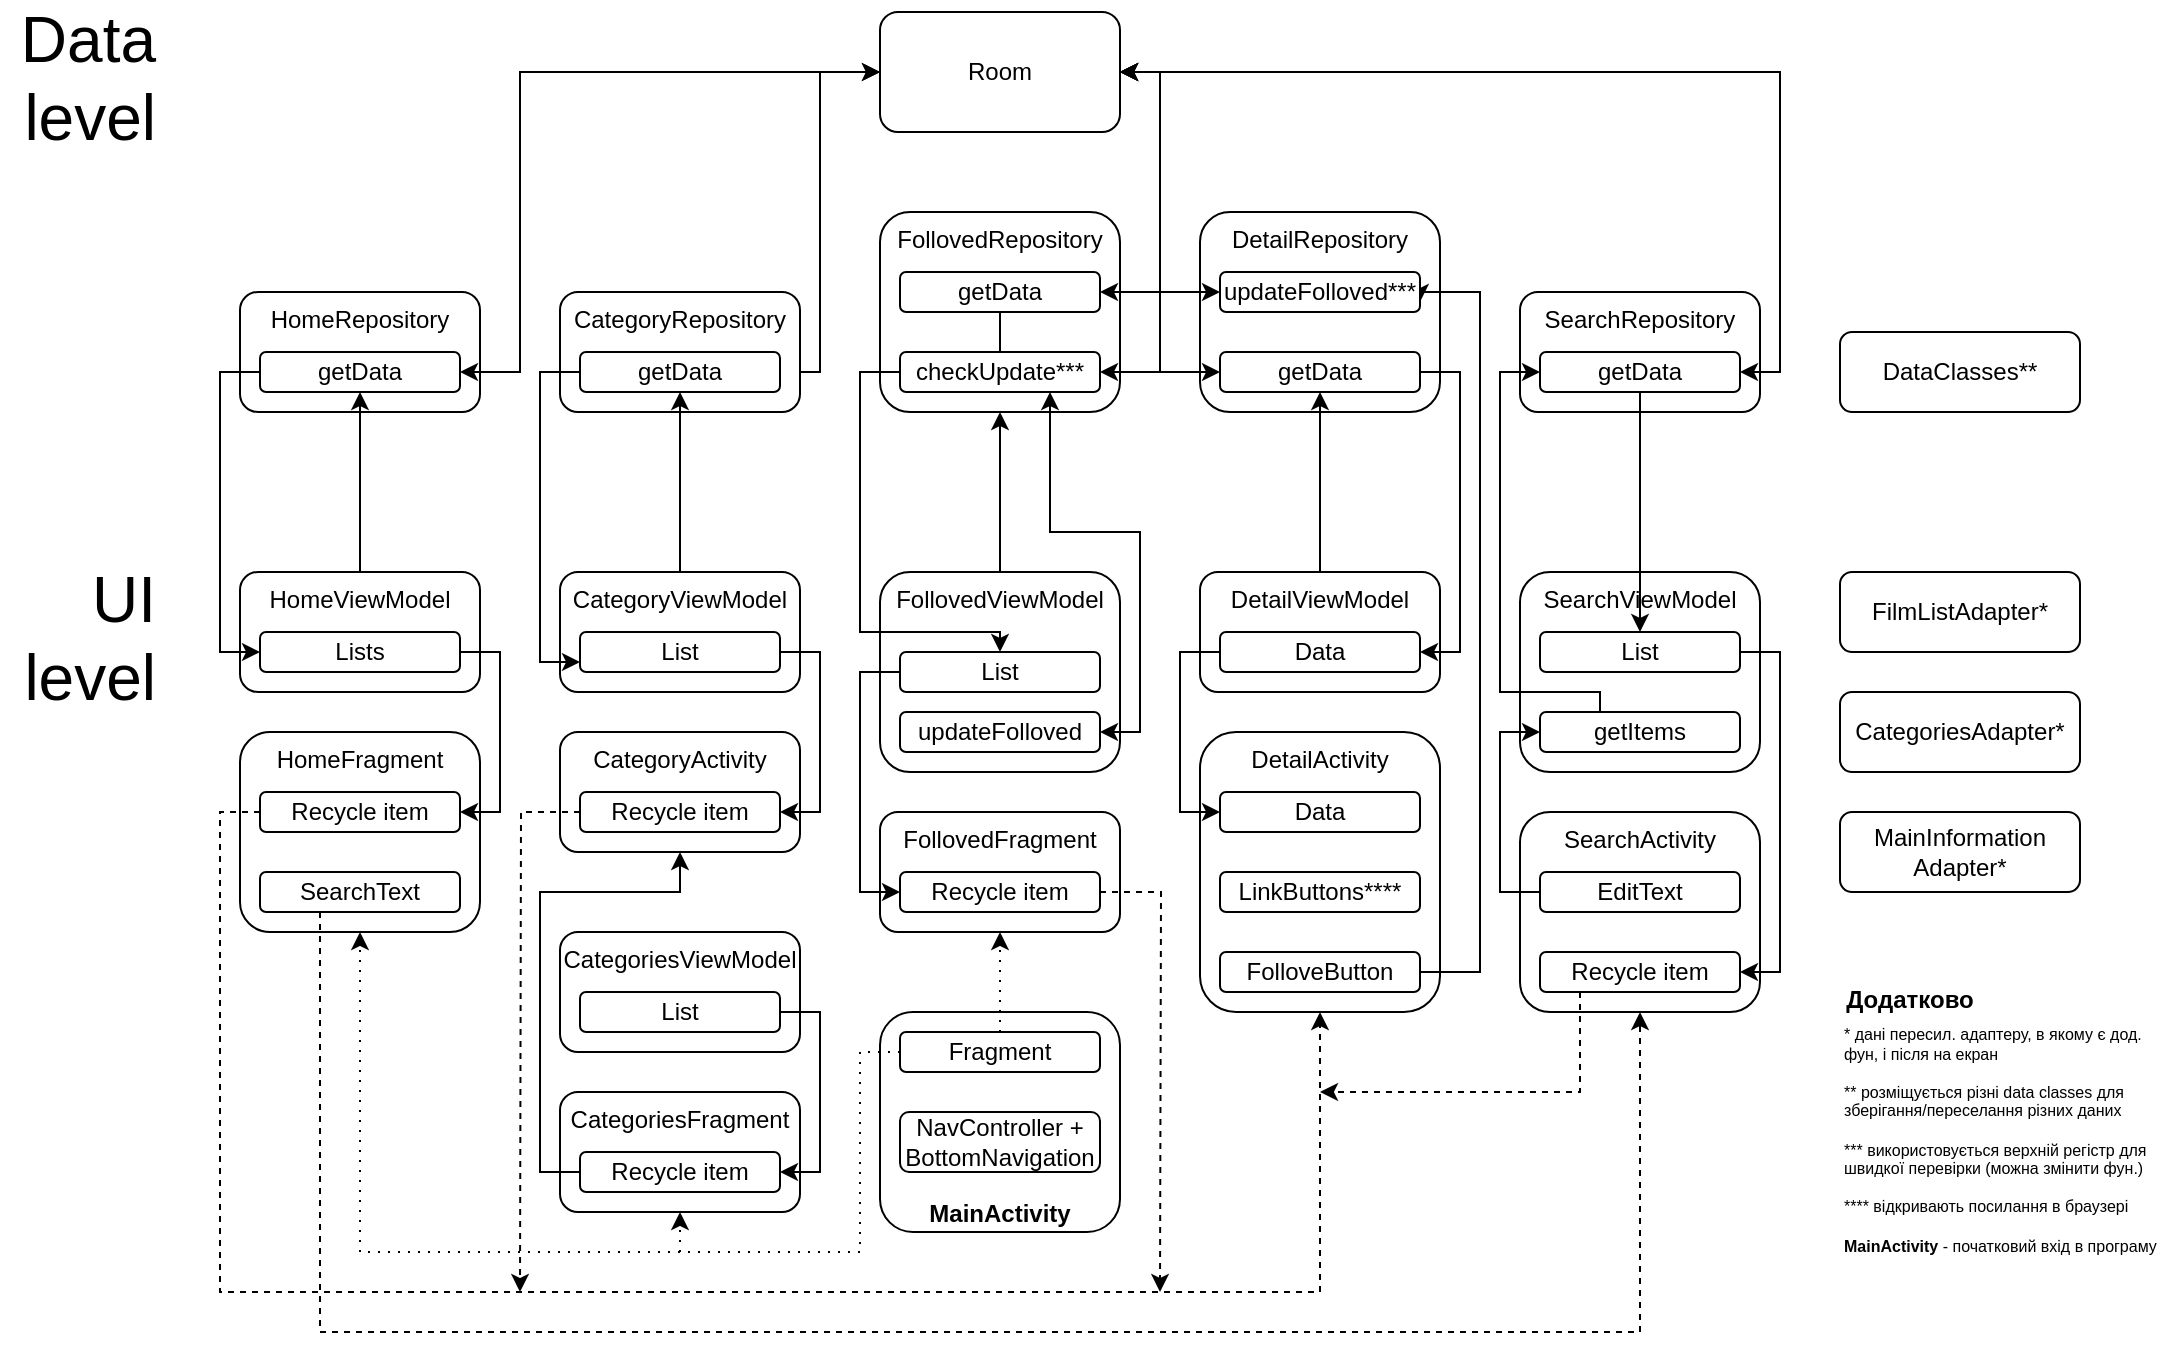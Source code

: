 <mxfile version="20.8.10" type="device" pages="3"><diagram id="wgi_VmF2nYsYbNMuQrOS" name="Архітектурас (спрощена)"><mxGraphModel dx="2205" dy="2260" grid="1" gridSize="10" guides="1" tooltips="1" connect="1" arrows="1" fold="1" page="1" pageScale="1" pageWidth="1169" pageHeight="827" math="0" shadow="0"><root><mxCell id="0"/><mxCell id="1" parent="0"/><mxCell id="axwZaGJaEOuctfci_1rp-2" style="edgeStyle=orthogonalEdgeStyle;rounded=0;orthogonalLoop=1;jettySize=auto;html=1;entryX=1;entryY=0.5;entryDx=0;entryDy=0;startArrow=classic;startFill=1;" parent="1" source="8PHz4VrIj3qFE1RQb7-V-1" target="3-gfHGzkn_unI-_xx8EK-20" edge="1"><mxGeometry relative="1" as="geometry"><Array as="points"><mxPoint x="-710" y="-1570"/><mxPoint x="-710" y="-1420"/></Array></mxGeometry></mxCell><mxCell id="8PHz4VrIj3qFE1RQb7-V-1" value="Room" style="rounded=1;whiteSpace=wrap;html=1;verticalAlign=middle;" parent="1" vertex="1"><mxGeometry x="-680" y="-1600" width="120" height="60" as="geometry"/></mxCell><mxCell id="8PHz4VrIj3qFE1RQb7-V-4" value="HomeRepository" style="rounded=1;whiteSpace=wrap;html=1;verticalAlign=top;" parent="1" vertex="1"><mxGeometry x="-1000" y="-1460" width="120" height="60" as="geometry"/></mxCell><mxCell id="5BvqFVnGa8B_NWPPTMGy-1" value="CategoryRepository" style="rounded=1;whiteSpace=wrap;html=1;verticalAlign=top;" parent="1" vertex="1"><mxGeometry x="-840" y="-1460" width="120" height="60" as="geometry"/></mxCell><mxCell id="_YpGyuMKMZNumsdUw1qB-2" value="FollovedRepository" style="rounded=1;whiteSpace=wrap;html=1;verticalAlign=top;" parent="1" vertex="1"><mxGeometry x="-680" y="-1500" width="120" height="100" as="geometry"/></mxCell><mxCell id="h2txr9TIXxZEZy_vwolg-1" value="DetailRepository" style="rounded=1;whiteSpace=wrap;html=1;verticalAlign=top;" parent="1" vertex="1"><mxGeometry x="-520" y="-1500" width="120" height="100" as="geometry"/></mxCell><mxCell id="h2txr9TIXxZEZy_vwolg-2" value="SearchRepository" style="rounded=1;whiteSpace=wrap;html=1;verticalAlign=top;" parent="1" vertex="1"><mxGeometry x="-360" y="-1460" width="120" height="60" as="geometry"/></mxCell><mxCell id="Z6nbg8qTBMLho_aj_gXv-13" style="edgeStyle=orthogonalEdgeStyle;rounded=0;orthogonalLoop=1;jettySize=auto;html=1;entryX=0.5;entryY=1;entryDx=0;entryDy=0;" parent="1" source="h2txr9TIXxZEZy_vwolg-3" target="3-gfHGzkn_unI-_xx8EK-19" edge="1"><mxGeometry relative="1" as="geometry"/></mxCell><mxCell id="h2txr9TIXxZEZy_vwolg-3" value="HomeViewModel" style="rounded=1;whiteSpace=wrap;html=1;verticalAlign=top;" parent="1" vertex="1"><mxGeometry x="-1000" y="-1320" width="120" height="60" as="geometry"/></mxCell><mxCell id="h2txr9TIXxZEZy_vwolg-4" value="Lists" style="rounded=1;whiteSpace=wrap;html=1;" parent="1" vertex="1"><mxGeometry x="-990" y="-1290" width="100" height="20" as="geometry"/></mxCell><mxCell id="h2txr9TIXxZEZy_vwolg-5" value="HomeFragment" style="rounded=1;whiteSpace=wrap;html=1;verticalAlign=top;" parent="1" vertex="1"><mxGeometry x="-1000" y="-1240" width="120" height="100" as="geometry"/></mxCell><mxCell id="Z6nbg8qTBMLho_aj_gXv-10" style="edgeStyle=orthogonalEdgeStyle;rounded=0;orthogonalLoop=1;jettySize=auto;html=1;entryX=0.5;entryY=1;entryDx=0;entryDy=0;dashed=1;" parent="1" source="h2txr9TIXxZEZy_vwolg-6" target="h2txr9TIXxZEZy_vwolg-25" edge="1"><mxGeometry relative="1" as="geometry"><Array as="points"><mxPoint x="-1010" y="-1200"/><mxPoint x="-1010" y="-960"/><mxPoint x="-460" y="-960"/></Array></mxGeometry></mxCell><mxCell id="h2txr9TIXxZEZy_vwolg-6" value="Recycle item" style="rounded=1;whiteSpace=wrap;html=1;" parent="1" vertex="1"><mxGeometry x="-990" y="-1210" width="100" height="20" as="geometry"/></mxCell><mxCell id="h2txr9TIXxZEZy_vwolg-7" value="SearchText" style="rounded=1;whiteSpace=wrap;html=1;" parent="1" vertex="1"><mxGeometry x="-990" y="-1170" width="100" height="20" as="geometry"/></mxCell><mxCell id="h2txr9TIXxZEZy_vwolg-8" value="CategoriesViewModel" style="rounded=1;whiteSpace=wrap;html=1;verticalAlign=top;" parent="1" vertex="1"><mxGeometry x="-840" y="-1140" width="120" height="60" as="geometry"/></mxCell><mxCell id="h2txr9TIXxZEZy_vwolg-9" value="List" style="rounded=1;whiteSpace=wrap;html=1;" parent="1" vertex="1"><mxGeometry x="-830" y="-1110" width="100" height="20" as="geometry"/></mxCell><mxCell id="h2txr9TIXxZEZy_vwolg-10" value="CategoriesFragment" style="rounded=1;whiteSpace=wrap;html=1;verticalAlign=top;" parent="1" vertex="1"><mxGeometry x="-840" y="-1060" width="120" height="60" as="geometry"/></mxCell><mxCell id="axwZaGJaEOuctfci_1rp-10" style="edgeStyle=orthogonalEdgeStyle;rounded=0;orthogonalLoop=1;jettySize=auto;html=1;entryX=0.5;entryY=1;entryDx=0;entryDy=0;startArrow=none;startFill=0;" parent="1" source="h2txr9TIXxZEZy_vwolg-11" target="h2txr9TIXxZEZy_vwolg-15" edge="1"><mxGeometry relative="1" as="geometry"><Array as="points"><mxPoint x="-850" y="-1020"/><mxPoint x="-850" y="-1160"/><mxPoint x="-780" y="-1160"/></Array></mxGeometry></mxCell><mxCell id="h2txr9TIXxZEZy_vwolg-11" value="Recycle&amp;nbsp;item" style="rounded=1;whiteSpace=wrap;html=1;" parent="1" vertex="1"><mxGeometry x="-830" y="-1030" width="100" height="20" as="geometry"/></mxCell><mxCell id="axwZaGJaEOuctfci_1rp-15" style="edgeStyle=orthogonalEdgeStyle;rounded=0;orthogonalLoop=1;jettySize=auto;html=1;entryX=0.5;entryY=1;entryDx=0;entryDy=0;startArrow=none;startFill=0;" parent="1" source="h2txr9TIXxZEZy_vwolg-13" target="3-gfHGzkn_unI-_xx8EK-20" edge="1"><mxGeometry relative="1" as="geometry"/></mxCell><mxCell id="h2txr9TIXxZEZy_vwolg-13" value="CategoryViewModel" style="rounded=1;whiteSpace=wrap;html=1;verticalAlign=top;" parent="1" vertex="1"><mxGeometry x="-840" y="-1320" width="120" height="60" as="geometry"/></mxCell><mxCell id="h2txr9TIXxZEZy_vwolg-14" value="List" style="rounded=1;whiteSpace=wrap;html=1;" parent="1" vertex="1"><mxGeometry x="-830" y="-1290" width="100" height="20" as="geometry"/></mxCell><mxCell id="h2txr9TIXxZEZy_vwolg-15" value="CategoryActivity" style="rounded=1;whiteSpace=wrap;html=1;verticalAlign=top;" parent="1" vertex="1"><mxGeometry x="-840" y="-1240" width="120" height="60" as="geometry"/></mxCell><mxCell id="axwZaGJaEOuctfci_1rp-18" style="edgeStyle=orthogonalEdgeStyle;rounded=0;orthogonalLoop=1;jettySize=auto;html=1;dashed=1;startArrow=none;startFill=0;" parent="1" source="h2txr9TIXxZEZy_vwolg-16" edge="1"><mxGeometry relative="1" as="geometry"><mxPoint x="-860" y="-960" as="targetPoint"/></mxGeometry></mxCell><mxCell id="h2txr9TIXxZEZy_vwolg-16" value="Recycle&amp;nbsp;item" style="rounded=1;whiteSpace=wrap;html=1;" parent="1" vertex="1"><mxGeometry x="-830" y="-1210" width="100" height="20" as="geometry"/></mxCell><mxCell id="axwZaGJaEOuctfci_1rp-22" style="edgeStyle=orthogonalEdgeStyle;rounded=0;orthogonalLoop=1;jettySize=auto;html=1;entryX=0.5;entryY=1;entryDx=0;entryDy=0;startArrow=none;startFill=0;" parent="1" source="h2txr9TIXxZEZy_vwolg-18" target="_YpGyuMKMZNumsdUw1qB-2" edge="1"><mxGeometry relative="1" as="geometry"/></mxCell><mxCell id="h2txr9TIXxZEZy_vwolg-18" value="FollovedViewModel" style="rounded=1;whiteSpace=wrap;html=1;verticalAlign=top;" parent="1" vertex="1"><mxGeometry x="-680" y="-1320" width="120" height="100" as="geometry"/></mxCell><mxCell id="h2txr9TIXxZEZy_vwolg-19" value="List" style="rounded=1;whiteSpace=wrap;html=1;" parent="1" vertex="1"><mxGeometry x="-670" y="-1280" width="100" height="20" as="geometry"/></mxCell><mxCell id="h2txr9TIXxZEZy_vwolg-20" value="FollovedFragment" style="rounded=1;whiteSpace=wrap;html=1;verticalAlign=top;" parent="1" vertex="1"><mxGeometry x="-680" y="-1200" width="120" height="60" as="geometry"/></mxCell><mxCell id="axwZaGJaEOuctfci_1rp-20" style="edgeStyle=orthogonalEdgeStyle;rounded=0;orthogonalLoop=1;jettySize=auto;html=1;startArrow=none;startFill=0;dashed=1;" parent="1" source="h2txr9TIXxZEZy_vwolg-21" edge="1"><mxGeometry relative="1" as="geometry"><mxPoint x="-540" y="-960" as="targetPoint"/></mxGeometry></mxCell><mxCell id="h2txr9TIXxZEZy_vwolg-21" value="Recycle&amp;nbsp;item" style="rounded=1;whiteSpace=wrap;html=1;" parent="1" vertex="1"><mxGeometry x="-670" y="-1170" width="100" height="20" as="geometry"/></mxCell><mxCell id="axwZaGJaEOuctfci_1rp-24" style="edgeStyle=orthogonalEdgeStyle;rounded=0;orthogonalLoop=1;jettySize=auto;html=1;entryX=0.75;entryY=1;entryDx=0;entryDy=0;startArrow=classic;startFill=1;" parent="1" source="h2txr9TIXxZEZy_vwolg-22" target="3-gfHGzkn_unI-_xx8EK-22" edge="1"><mxGeometry relative="1" as="geometry"><Array as="points"><mxPoint x="-550" y="-1240"/><mxPoint x="-550" y="-1340"/><mxPoint x="-595" y="-1340"/></Array></mxGeometry></mxCell><mxCell id="h2txr9TIXxZEZy_vwolg-22" value="updateFolloved" style="rounded=1;whiteSpace=wrap;html=1;" parent="1" vertex="1"><mxGeometry x="-670" y="-1250" width="100" height="20" as="geometry"/></mxCell><mxCell id="axwZaGJaEOuctfci_1rp-29" style="edgeStyle=orthogonalEdgeStyle;rounded=0;orthogonalLoop=1;jettySize=auto;html=1;entryX=0.5;entryY=1;entryDx=0;entryDy=0;strokeWidth=1;startArrow=none;startFill=0;" parent="1" source="h2txr9TIXxZEZy_vwolg-23" target="3-gfHGzkn_unI-_xx8EK-24" edge="1"><mxGeometry relative="1" as="geometry"/></mxCell><mxCell id="h2txr9TIXxZEZy_vwolg-23" value="DetailViewModel" style="rounded=1;whiteSpace=wrap;html=1;verticalAlign=top;" parent="1" vertex="1"><mxGeometry x="-520" y="-1320" width="120" height="60" as="geometry"/></mxCell><mxCell id="h2txr9TIXxZEZy_vwolg-24" value="Data" style="rounded=1;whiteSpace=wrap;html=1;" parent="1" vertex="1"><mxGeometry x="-510" y="-1290" width="100" height="20" as="geometry"/></mxCell><mxCell id="h2txr9TIXxZEZy_vwolg-25" value="DetailActivity" style="rounded=1;whiteSpace=wrap;html=1;verticalAlign=top;" parent="1" vertex="1"><mxGeometry x="-520" y="-1240" width="120" height="140" as="geometry"/></mxCell><mxCell id="h2txr9TIXxZEZy_vwolg-26" value="Data" style="rounded=1;whiteSpace=wrap;html=1;" parent="1" vertex="1"><mxGeometry x="-510" y="-1210" width="100" height="20" as="geometry"/></mxCell><mxCell id="3-gfHGzkn_unI-_xx8EK-1" value="LinkButtons****" style="rounded=1;whiteSpace=wrap;html=1;" parent="1" vertex="1"><mxGeometry x="-510" y="-1170" width="100" height="20" as="geometry"/></mxCell><mxCell id="axwZaGJaEOuctfci_1rp-28" style="edgeStyle=orthogonalEdgeStyle;rounded=0;orthogonalLoop=1;jettySize=auto;html=1;entryX=1;entryY=0.75;entryDx=0;entryDy=0;strokeWidth=1;startArrow=none;startFill=0;" parent="1" source="3-gfHGzkn_unI-_xx8EK-2" target="3-gfHGzkn_unI-_xx8EK-23" edge="1"><mxGeometry relative="1" as="geometry"><Array as="points"><mxPoint x="-380" y="-1120"/><mxPoint x="-380" y="-1460"/><mxPoint x="-410" y="-1460"/></Array></mxGeometry></mxCell><mxCell id="3-gfHGzkn_unI-_xx8EK-2" value="FolloveButton" style="rounded=1;whiteSpace=wrap;html=1;" parent="1" vertex="1"><mxGeometry x="-510" y="-1130" width="100" height="20" as="geometry"/></mxCell><mxCell id="3-gfHGzkn_unI-_xx8EK-3" value="SearchViewModel" style="rounded=1;whiteSpace=wrap;html=1;verticalAlign=top;" parent="1" vertex="1"><mxGeometry x="-360" y="-1320" width="120" height="100" as="geometry"/></mxCell><mxCell id="3-gfHGzkn_unI-_xx8EK-4" value="List" style="rounded=1;whiteSpace=wrap;html=1;" parent="1" vertex="1"><mxGeometry x="-350" y="-1290" width="100" height="20" as="geometry"/></mxCell><mxCell id="3-gfHGzkn_unI-_xx8EK-5" value="SearchActivity" style="rounded=1;whiteSpace=wrap;html=1;verticalAlign=top;" parent="1" vertex="1"><mxGeometry x="-360" y="-1200" width="120" height="100" as="geometry"/></mxCell><mxCell id="axwZaGJaEOuctfci_1rp-30" style="edgeStyle=orthogonalEdgeStyle;rounded=0;orthogonalLoop=1;jettySize=auto;html=1;strokeWidth=1;startArrow=none;startFill=0;dashed=1;" parent="1" source="3-gfHGzkn_unI-_xx8EK-6" edge="1"><mxGeometry relative="1" as="geometry"><mxPoint x="-460" y="-1060" as="targetPoint"/><Array as="points"><mxPoint x="-330" y="-1060"/><mxPoint x="-460" y="-1060"/></Array></mxGeometry></mxCell><mxCell id="3-gfHGzkn_unI-_xx8EK-6" value="Recycle&amp;nbsp;item" style="rounded=1;whiteSpace=wrap;html=1;" parent="1" vertex="1"><mxGeometry x="-350" y="-1130" width="100" height="20" as="geometry"/></mxCell><mxCell id="axwZaGJaEOuctfci_1rp-33" style="edgeStyle=orthogonalEdgeStyle;rounded=0;orthogonalLoop=1;jettySize=auto;html=1;entryX=0;entryY=0.5;entryDx=0;entryDy=0;strokeWidth=1;startArrow=none;startFill=0;" parent="1" source="3-gfHGzkn_unI-_xx8EK-7" target="3-gfHGzkn_unI-_xx8EK-25" edge="1"><mxGeometry relative="1" as="geometry"><Array as="points"><mxPoint x="-320" y="-1260"/><mxPoint x="-370" y="-1260"/><mxPoint x="-370" y="-1420"/></Array></mxGeometry></mxCell><mxCell id="3-gfHGzkn_unI-_xx8EK-7" value="getItems" style="rounded=1;whiteSpace=wrap;html=1;" parent="1" vertex="1"><mxGeometry x="-350" y="-1250" width="100" height="20" as="geometry"/></mxCell><mxCell id="axwZaGJaEOuctfci_1rp-32" style="edgeStyle=orthogonalEdgeStyle;rounded=0;orthogonalLoop=1;jettySize=auto;html=1;entryX=0;entryY=0.5;entryDx=0;entryDy=0;strokeWidth=1;startArrow=none;startFill=0;" parent="1" source="3-gfHGzkn_unI-_xx8EK-9" target="3-gfHGzkn_unI-_xx8EK-7" edge="1"><mxGeometry relative="1" as="geometry"><Array as="points"><mxPoint x="-370" y="-1160"/><mxPoint x="-370" y="-1240"/></Array></mxGeometry></mxCell><mxCell id="3-gfHGzkn_unI-_xx8EK-9" value="EditText" style="rounded=1;whiteSpace=wrap;html=1;" parent="1" vertex="1"><mxGeometry x="-350" y="-1170" width="100" height="20" as="geometry"/></mxCell><mxCell id="3-gfHGzkn_unI-_xx8EK-10" value="&lt;b&gt;MainActivity&lt;/b&gt;" style="rounded=1;whiteSpace=wrap;html=1;verticalAlign=bottom;" parent="1" vertex="1"><mxGeometry x="-680" y="-1100" width="120" height="110" as="geometry"/></mxCell><mxCell id="Z6nbg8qTBMLho_aj_gXv-6" style="edgeStyle=orthogonalEdgeStyle;rounded=0;orthogonalLoop=1;jettySize=auto;html=1;entryX=0.5;entryY=1;entryDx=0;entryDy=0;dashed=1;dashPattern=1 4;" parent="1" source="3-gfHGzkn_unI-_xx8EK-11" target="h2txr9TIXxZEZy_vwolg-5" edge="1"><mxGeometry relative="1" as="geometry"><Array as="points"><mxPoint x="-690" y="-1080"/><mxPoint x="-690" y="-980"/><mxPoint x="-940" y="-980"/></Array></mxGeometry></mxCell><mxCell id="Z6nbg8qTBMLho_aj_gXv-7" style="edgeStyle=orthogonalEdgeStyle;rounded=0;orthogonalLoop=1;jettySize=auto;html=1;entryX=0.5;entryY=1;entryDx=0;entryDy=0;dashed=1;dashPattern=1 4;" parent="1" source="3-gfHGzkn_unI-_xx8EK-11" target="h2txr9TIXxZEZy_vwolg-10" edge="1"><mxGeometry relative="1" as="geometry"><Array as="points"><mxPoint x="-690" y="-1080"/><mxPoint x="-690" y="-980"/><mxPoint x="-780" y="-980"/></Array></mxGeometry></mxCell><mxCell id="Z6nbg8qTBMLho_aj_gXv-8" style="edgeStyle=orthogonalEdgeStyle;rounded=0;orthogonalLoop=1;jettySize=auto;html=1;entryX=0.5;entryY=1;entryDx=0;entryDy=0;dashed=1;dashPattern=1 4;" parent="1" source="3-gfHGzkn_unI-_xx8EK-11" target="h2txr9TIXxZEZy_vwolg-20" edge="1"><mxGeometry relative="1" as="geometry"/></mxCell><mxCell id="3-gfHGzkn_unI-_xx8EK-11" value="Fragment" style="rounded=1;whiteSpace=wrap;html=1;" parent="1" vertex="1"><mxGeometry x="-670" y="-1090" width="100" height="20" as="geometry"/></mxCell><mxCell id="3-gfHGzkn_unI-_xx8EK-12" value="NavController + BottomNavigation" style="rounded=1;whiteSpace=wrap;html=1;" parent="1" vertex="1"><mxGeometry x="-670" y="-1050" width="100" height="30" as="geometry"/></mxCell><mxCell id="Z6nbg8qTBMLho_aj_gXv-12" style="edgeStyle=orthogonalEdgeStyle;rounded=0;orthogonalLoop=1;jettySize=auto;html=1;entryX=0;entryY=0.5;entryDx=0;entryDy=0;" parent="1" source="3-gfHGzkn_unI-_xx8EK-19" target="h2txr9TIXxZEZy_vwolg-4" edge="1"><mxGeometry relative="1" as="geometry"><Array as="points"><mxPoint x="-1010" y="-1420"/><mxPoint x="-1010" y="-1280"/></Array></mxGeometry></mxCell><mxCell id="Z6nbg8qTBMLho_aj_gXv-14" style="edgeStyle=orthogonalEdgeStyle;rounded=0;orthogonalLoop=1;jettySize=auto;html=1;entryX=0;entryY=0.5;entryDx=0;entryDy=0;startArrow=classic;startFill=1;" parent="1" source="3-gfHGzkn_unI-_xx8EK-19" target="8PHz4VrIj3qFE1RQb7-V-1" edge="1"><mxGeometry relative="1" as="geometry"><Array as="points"><mxPoint x="-860" y="-1420"/><mxPoint x="-860" y="-1570"/></Array></mxGeometry></mxCell><mxCell id="3-gfHGzkn_unI-_xx8EK-19" value="getData" style="rounded=1;whiteSpace=wrap;html=1;" parent="1" vertex="1"><mxGeometry x="-990" y="-1430" width="100" height="20" as="geometry"/></mxCell><mxCell id="axwZaGJaEOuctfci_1rp-16" style="edgeStyle=orthogonalEdgeStyle;rounded=0;orthogonalLoop=1;jettySize=auto;html=1;entryX=0;entryY=0.75;entryDx=0;entryDy=0;startArrow=none;startFill=0;" parent="1" source="3-gfHGzkn_unI-_xx8EK-20" target="h2txr9TIXxZEZy_vwolg-14" edge="1"><mxGeometry relative="1" as="geometry"><Array as="points"><mxPoint x="-850" y="-1420"/><mxPoint x="-850" y="-1275"/></Array></mxGeometry></mxCell><mxCell id="3-gfHGzkn_unI-_xx8EK-20" value="getData" style="rounded=1;whiteSpace=wrap;html=1;" parent="1" vertex="1"><mxGeometry x="-830" y="-1430" width="100" height="20" as="geometry"/></mxCell><mxCell id="axwZaGJaEOuctfci_1rp-4" style="edgeStyle=orthogonalEdgeStyle;rounded=0;orthogonalLoop=1;jettySize=auto;html=1;entryX=1;entryY=0.5;entryDx=0;entryDy=0;startArrow=classic;startFill=1;" parent="1" source="3-gfHGzkn_unI-_xx8EK-21" target="8PHz4VrIj3qFE1RQb7-V-1" edge="1"><mxGeometry relative="1" as="geometry"><Array as="points"><mxPoint x="-540" y="-1460"/><mxPoint x="-540" y="-1570"/></Array></mxGeometry></mxCell><mxCell id="axwZaGJaEOuctfci_1rp-23" style="edgeStyle=orthogonalEdgeStyle;rounded=0;orthogonalLoop=1;jettySize=auto;html=1;entryX=0.5;entryY=0;entryDx=0;entryDy=0;startArrow=none;startFill=0;" parent="1" source="3-gfHGzkn_unI-_xx8EK-21" target="h2txr9TIXxZEZy_vwolg-19" edge="1"><mxGeometry relative="1" as="geometry"><Array as="points"><mxPoint x="-690" y="-1420"/><mxPoint x="-690" y="-1290"/><mxPoint x="-620" y="-1290"/></Array></mxGeometry></mxCell><mxCell id="3-gfHGzkn_unI-_xx8EK-21" value="getData" style="rounded=1;whiteSpace=wrap;html=1;" parent="1" vertex="1"><mxGeometry x="-670" y="-1470" width="100" height="20" as="geometry"/></mxCell><mxCell id="axwZaGJaEOuctfci_1rp-5" style="edgeStyle=orthogonalEdgeStyle;rounded=0;orthogonalLoop=1;jettySize=auto;html=1;entryX=1;entryY=0.5;entryDx=0;entryDy=0;startArrow=classic;startFill=1;" parent="1" source="3-gfHGzkn_unI-_xx8EK-22" target="8PHz4VrIj3qFE1RQb7-V-1" edge="1"><mxGeometry relative="1" as="geometry"><Array as="points"><mxPoint x="-540" y="-1420"/><mxPoint x="-540" y="-1570"/></Array></mxGeometry></mxCell><mxCell id="3-gfHGzkn_unI-_xx8EK-22" value="checkUpdate***" style="rounded=1;whiteSpace=wrap;html=1;" parent="1" vertex="1"><mxGeometry x="-670" y="-1430" width="100" height="20" as="geometry"/></mxCell><mxCell id="axwZaGJaEOuctfci_1rp-6" style="edgeStyle=orthogonalEdgeStyle;rounded=0;orthogonalLoop=1;jettySize=auto;html=1;entryX=1;entryY=0.5;entryDx=0;entryDy=0;startArrow=classic;startFill=1;" parent="1" source="3-gfHGzkn_unI-_xx8EK-23" target="8PHz4VrIj3qFE1RQb7-V-1" edge="1"><mxGeometry relative="1" as="geometry"><Array as="points"><mxPoint x="-540" y="-1460"/><mxPoint x="-540" y="-1570"/></Array></mxGeometry></mxCell><mxCell id="axwZaGJaEOuctfci_1rp-27" style="edgeStyle=orthogonalEdgeStyle;rounded=0;orthogonalLoop=1;jettySize=auto;html=1;entryX=1;entryY=0.5;entryDx=0;entryDy=0;strokeWidth=1;startArrow=none;startFill=0;exitX=1;exitY=0.5;exitDx=0;exitDy=0;" parent="1" source="3-gfHGzkn_unI-_xx8EK-24" target="h2txr9TIXxZEZy_vwolg-24" edge="1"><mxGeometry relative="1" as="geometry"><Array as="points"><mxPoint x="-390" y="-1420"/><mxPoint x="-390" y="-1280"/></Array></mxGeometry></mxCell><mxCell id="3-gfHGzkn_unI-_xx8EK-23" value="updateFolloved***" style="rounded=1;whiteSpace=wrap;html=1;" parent="1" vertex="1"><mxGeometry x="-510" y="-1470" width="100" height="20" as="geometry"/></mxCell><mxCell id="axwZaGJaEOuctfci_1rp-7" style="edgeStyle=orthogonalEdgeStyle;rounded=0;orthogonalLoop=1;jettySize=auto;html=1;startArrow=classic;startFill=1;" parent="1" source="3-gfHGzkn_unI-_xx8EK-24" edge="1"><mxGeometry relative="1" as="geometry"><mxPoint x="-560" y="-1570" as="targetPoint"/><Array as="points"><mxPoint x="-540" y="-1420"/><mxPoint x="-540" y="-1570"/></Array></mxGeometry></mxCell><mxCell id="3-gfHGzkn_unI-_xx8EK-24" value="getData" style="rounded=1;whiteSpace=wrap;html=1;" parent="1" vertex="1"><mxGeometry x="-510" y="-1430" width="100" height="20" as="geometry"/></mxCell><mxCell id="axwZaGJaEOuctfci_1rp-8" style="edgeStyle=orthogonalEdgeStyle;rounded=0;orthogonalLoop=1;jettySize=auto;html=1;startArrow=classic;startFill=1;" parent="1" source="3-gfHGzkn_unI-_xx8EK-25" edge="1"><mxGeometry relative="1" as="geometry"><mxPoint x="-560" y="-1570" as="targetPoint"/><Array as="points"><mxPoint x="-230" y="-1420"/><mxPoint x="-230" y="-1570"/></Array></mxGeometry></mxCell><mxCell id="axwZaGJaEOuctfci_1rp-34" style="edgeStyle=orthogonalEdgeStyle;rounded=0;orthogonalLoop=1;jettySize=auto;html=1;entryX=0.5;entryY=0;entryDx=0;entryDy=0;strokeWidth=1;startArrow=none;startFill=0;" parent="1" source="3-gfHGzkn_unI-_xx8EK-25" target="3-gfHGzkn_unI-_xx8EK-4" edge="1"><mxGeometry relative="1" as="geometry"/></mxCell><mxCell id="3-gfHGzkn_unI-_xx8EK-25" value="getData" style="rounded=1;whiteSpace=wrap;html=1;" parent="1" vertex="1"><mxGeometry x="-350" y="-1430" width="100" height="20" as="geometry"/></mxCell><mxCell id="Z6nbg8qTBMLho_aj_gXv-2" value="DataClasses**" style="rounded=1;whiteSpace=wrap;html=1;" parent="1" vertex="1"><mxGeometry x="-200" y="-1440" width="120" height="40" as="geometry"/></mxCell><mxCell id="Z6nbg8qTBMLho_aj_gXv-3" value="FilmListAdapter*" style="rounded=1;whiteSpace=wrap;html=1;" parent="1" vertex="1"><mxGeometry x="-200" y="-1320" width="120" height="40" as="geometry"/></mxCell><mxCell id="Z6nbg8qTBMLho_aj_gXv-4" value="CategoriesAdapter*" style="rounded=1;whiteSpace=wrap;html=1;" parent="1" vertex="1"><mxGeometry x="-200" y="-1260" width="120" height="40" as="geometry"/></mxCell><mxCell id="Z6nbg8qTBMLho_aj_gXv-5" value="MainInformation&lt;br&gt;Adapter*" style="rounded=1;whiteSpace=wrap;html=1;" parent="1" vertex="1"><mxGeometry x="-200" y="-1200" width="120" height="40" as="geometry"/></mxCell><mxCell id="Z6nbg8qTBMLho_aj_gXv-11" style="edgeStyle=orthogonalEdgeStyle;rounded=0;orthogonalLoop=1;jettySize=auto;html=1;entryX=1;entryY=0.5;entryDx=0;entryDy=0;" parent="1" source="h2txr9TIXxZEZy_vwolg-4" target="h2txr9TIXxZEZy_vwolg-6" edge="1"><mxGeometry relative="1" as="geometry"><Array as="points"><mxPoint x="-870" y="-1280"/><mxPoint x="-870" y="-1200"/></Array></mxGeometry></mxCell><mxCell id="axwZaGJaEOuctfci_1rp-9" style="edgeStyle=orthogonalEdgeStyle;rounded=0;orthogonalLoop=1;jettySize=auto;html=1;entryX=1;entryY=0.5;entryDx=0;entryDy=0;startArrow=none;startFill=0;" parent="1" source="h2txr9TIXxZEZy_vwolg-9" target="h2txr9TIXxZEZy_vwolg-11" edge="1"><mxGeometry relative="1" as="geometry"><Array as="points"><mxPoint x="-710" y="-1100"/><mxPoint x="-710" y="-1020"/></Array></mxGeometry></mxCell><mxCell id="axwZaGJaEOuctfci_1rp-13" style="edgeStyle=orthogonalEdgeStyle;rounded=0;orthogonalLoop=1;jettySize=auto;html=1;entryX=1;entryY=0.5;entryDx=0;entryDy=0;startArrow=none;startFill=0;" parent="1" source="h2txr9TIXxZEZy_vwolg-14" target="h2txr9TIXxZEZy_vwolg-16" edge="1"><mxGeometry relative="1" as="geometry"><Array as="points"><mxPoint x="-710" y="-1280"/><mxPoint x="-710" y="-1200"/></Array></mxGeometry></mxCell><mxCell id="axwZaGJaEOuctfci_1rp-17" style="edgeStyle=orthogonalEdgeStyle;rounded=0;orthogonalLoop=1;jettySize=auto;html=1;entryX=0.5;entryY=1;entryDx=0;entryDy=0;startArrow=none;startFill=0;dashed=1;" parent="1" target="3-gfHGzkn_unI-_xx8EK-5" edge="1"><mxGeometry relative="1" as="geometry"><mxPoint x="-960" y="-1150" as="sourcePoint"/><Array as="points"><mxPoint x="-960" y="-1150"/><mxPoint x="-960" y="-940"/><mxPoint x="-300" y="-940"/></Array></mxGeometry></mxCell><mxCell id="axwZaGJaEOuctfci_1rp-21" style="edgeStyle=orthogonalEdgeStyle;rounded=0;orthogonalLoop=1;jettySize=auto;html=1;entryX=0;entryY=0.5;entryDx=0;entryDy=0;startArrow=none;startFill=0;" parent="1" source="h2txr9TIXxZEZy_vwolg-19" target="h2txr9TIXxZEZy_vwolg-21" edge="1"><mxGeometry relative="1" as="geometry"><Array as="points"><mxPoint x="-690" y="-1270"/><mxPoint x="-690" y="-1160"/></Array></mxGeometry></mxCell><mxCell id="axwZaGJaEOuctfci_1rp-26" style="edgeStyle=orthogonalEdgeStyle;rounded=0;orthogonalLoop=1;jettySize=auto;html=1;entryX=0;entryY=0.5;entryDx=0;entryDy=0;strokeWidth=1;startArrow=none;startFill=0;" parent="1" source="h2txr9TIXxZEZy_vwolg-24" target="h2txr9TIXxZEZy_vwolg-26" edge="1"><mxGeometry relative="1" as="geometry"><Array as="points"><mxPoint x="-530" y="-1280"/><mxPoint x="-530" y="-1200"/></Array></mxGeometry></mxCell><mxCell id="axwZaGJaEOuctfci_1rp-31" style="edgeStyle=orthogonalEdgeStyle;rounded=0;orthogonalLoop=1;jettySize=auto;html=1;entryX=1;entryY=0.5;entryDx=0;entryDy=0;strokeWidth=1;startArrow=none;startFill=0;" parent="1" source="3-gfHGzkn_unI-_xx8EK-4" target="3-gfHGzkn_unI-_xx8EK-6" edge="1"><mxGeometry relative="1" as="geometry"><Array as="points"><mxPoint x="-230" y="-1280"/><mxPoint x="-230" y="-1120"/></Array></mxGeometry></mxCell><mxCell id="axwZaGJaEOuctfci_1rp-35" value="&lt;font style=&quot;font-size: 32px;&quot;&gt;UI level&lt;/font&gt;" style="text;html=1;strokeColor=none;fillColor=none;align=right;verticalAlign=middle;whiteSpace=wrap;rounded=0;" parent="1" vertex="1"><mxGeometry x="-1120" y="-1320" width="80" height="65" as="geometry"/></mxCell><mxCell id="axwZaGJaEOuctfci_1rp-36" value="&lt;font style=&quot;font-size: 32px;&quot;&gt;Data level&lt;/font&gt;" style="text;html=1;strokeColor=none;fillColor=none;align=right;verticalAlign=middle;whiteSpace=wrap;rounded=0;" parent="1" vertex="1"><mxGeometry x="-1120" y="-1600" width="80" height="65" as="geometry"/></mxCell><mxCell id="axwZaGJaEOuctfci_1rp-39" value="&lt;b&gt;&lt;font style=&quot;font-size: 12px;&quot;&gt;Додатково&lt;/font&gt;&lt;/b&gt;" style="text;html=1;strokeColor=none;fillColor=none;align=center;verticalAlign=middle;whiteSpace=wrap;rounded=0;fontSize=24;" parent="1" vertex="1"><mxGeometry x="-200" y="-1120" width="70" height="20" as="geometry"/></mxCell><mxCell id="axwZaGJaEOuctfci_1rp-40" value="* дані пересил. адаптеру, в якому є дод. фун, і після на екран&lt;br style=&quot;font-size: 8px;&quot;&gt;&lt;br style=&quot;font-size: 8px;&quot;&gt;** розміщується різні data classes для зберігання/переселання різних даних&lt;br style=&quot;font-size: 8px;&quot;&gt;&lt;br style=&quot;font-size: 8px;&quot;&gt;*** використовується верхній регістр для швидкої перевірки (можна змінити фун.)&lt;br style=&quot;font-size: 8px;&quot;&gt;&lt;br style=&quot;font-size: 8px;&quot;&gt;**** відкривають посилання в браузері&amp;nbsp;&lt;br&gt;&lt;br&gt;&lt;b&gt;MainActivity&lt;/b&gt; - початковий вхід в програму" style="text;html=1;strokeColor=none;fillColor=none;align=left;verticalAlign=top;whiteSpace=wrap;rounded=0;fontSize=8;" parent="1" vertex="1"><mxGeometry x="-200" y="-1100" width="160" height="160" as="geometry"/></mxCell></root></mxGraphModel></diagram><diagram id="59YBxMOslQTPfQT9Sa4-" name="Завдання"><mxGraphModel dx="1036" dy="1775" grid="1" gridSize="10" guides="1" tooltips="1" connect="1" arrows="1" fold="1" page="1" pageScale="1" pageWidth="827" pageHeight="1169" math="0" shadow="0"><root><mxCell id="0"/><mxCell id="1" parent="0"/><mxCell id="6qZisUS-j065UhCNuBOi-29" style="edgeStyle=orthogonalEdgeStyle;rounded=0;orthogonalLoop=1;jettySize=auto;html=1;entryX=1;entryY=0.5;entryDx=0;entryDy=0;entryPerimeter=0;" parent="1" source="Z4r0G3Q5xumA48vJo-tl-1" target="Z4r0G3Q5xumA48vJo-tl-2" edge="1"><mxGeometry relative="1" as="geometry"/></mxCell><mxCell id="Z4r0G3Q5xumA48vJo-tl-1" value="Зробити детальну архітектуру" style="shape=note;whiteSpace=wrap;html=1;backgroundOutline=1;fontColor=#ffffff;darkOpacity=0.05;fillColor=#008a00;strokeColor=#005700;fillStyle=solid;direction=west;gradientDirection=north;shadow=1;size=12;pointerEvents=1;" parent="1" vertex="1"><mxGeometry x="240" y="-1120" width="240" height="40" as="geometry"/></mxCell><mxCell id="6qZisUS-j065UhCNuBOi-30" style="edgeStyle=orthogonalEdgeStyle;rounded=0;orthogonalLoop=1;jettySize=auto;html=1;entryX=1;entryY=0.5;entryDx=0;entryDy=0;entryPerimeter=0;" parent="1" source="Z4r0G3Q5xumA48vJo-tl-2" target="Z4r0G3Q5xumA48vJo-tl-4" edge="1"><mxGeometry relative="1" as="geometry"/></mxCell><mxCell id="Z4r0G3Q5xumA48vJo-tl-2" value="Зробити спрощену архітектуру" style="shape=note;whiteSpace=wrap;html=1;backgroundOutline=1;fontColor=#ffffff;darkOpacity=0.05;fillColor=#008a00;strokeColor=#005700;fillStyle=solid;direction=west;gradientDirection=north;shadow=1;size=12;pointerEvents=1;" parent="1" vertex="1"><mxGeometry x="500" y="-1120" width="240" height="40" as="geometry"/></mxCell><mxCell id="6qZisUS-j065UhCNuBOi-31" style="edgeStyle=orthogonalEdgeStyle;rounded=0;orthogonalLoop=1;jettySize=auto;html=1;entryX=0.5;entryY=1;entryDx=0;entryDy=0;entryPerimeter=0;" parent="1" source="Z4r0G3Q5xumA48vJo-tl-4" target="IR44lm9rmGFWbcf4ZecT-6" edge="1"><mxGeometry relative="1" as="geometry"><Array as="points"><mxPoint x="880" y="-1040"/><mxPoint x="100" y="-1040"/></Array></mxGeometry></mxCell><mxCell id="Z4r0G3Q5xumA48vJo-tl-4" value="Розпланувати роботу, завдання" style="shape=note;whiteSpace=wrap;html=1;backgroundOutline=1;fontColor=#ffffff;darkOpacity=0.05;fillColor=#008a00;strokeColor=#005700;fillStyle=solid;direction=west;gradientDirection=north;shadow=1;size=12;pointerEvents=1;" parent="1" vertex="1"><mxGeometry x="760" y="-1120" width="240" height="40" as="geometry"/></mxCell><mxCell id="aaPdbXl-Z0jOkU9_aAcw-2" style="edgeStyle=orthogonalEdgeStyle;rounded=0;orthogonalLoop=1;jettySize=auto;html=1;" parent="1" source="IR44lm9rmGFWbcf4ZecT-6" target="IR44lm9rmGFWbcf4ZecT-7" edge="1"><mxGeometry relative="1" as="geometry"/></mxCell><mxCell id="IR44lm9rmGFWbcf4ZecT-6" value="БД" style="shape=note;whiteSpace=wrap;html=1;backgroundOutline=1;fontColor=#ffffff;darkOpacity=0.05;fillColor=#008a00;strokeColor=#005700;fillStyle=solid;direction=west;gradientDirection=north;shadow=1;size=12;pointerEvents=1;" parent="1" vertex="1"><mxGeometry x="40" y="-1000" width="120" height="40" as="geometry"/></mxCell><mxCell id="aaPdbXl-Z0jOkU9_aAcw-4" style="edgeStyle=orthogonalEdgeStyle;rounded=0;orthogonalLoop=1;jettySize=auto;html=1;" parent="1" source="IR44lm9rmGFWbcf4ZecT-7" target="IR44lm9rmGFWbcf4ZecT-8" edge="1"><mxGeometry relative="1" as="geometry"/></mxCell><mxCell id="IR44lm9rmGFWbcf4ZecT-7" value="Інформація" style="shape=note;whiteSpace=wrap;html=1;backgroundOutline=1;fontColor=#ffffff;darkOpacity=0.05;fillColor=#1ba1e2;strokeColor=#006EAF;fillStyle=solid;direction=west;gradientDirection=north;shadow=1;size=12;pointerEvents=1;" parent="1" vertex="1"><mxGeometry x="180" y="-1000" width="120" height="40" as="geometry"/></mxCell><mxCell id="aaPdbXl-Z0jOkU9_aAcw-5" style="edgeStyle=orthogonalEdgeStyle;rounded=0;orthogonalLoop=1;jettySize=auto;html=1;entryX=0.5;entryY=1;entryDx=0;entryDy=0;entryPerimeter=0;" parent="1" source="IR44lm9rmGFWbcf4ZecT-8" target="0mnM28kRyAONvt1_juNc-1" edge="1"><mxGeometry relative="1" as="geometry"><Array as="points"><mxPoint x="380" y="-940"/><mxPoint x="100" y="-940"/></Array></mxGeometry></mxCell><mxCell id="IR44lm9rmGFWbcf4ZecT-8" value="Room" style="shape=note;whiteSpace=wrap;html=1;backgroundOutline=1;fontColor=#ffffff;darkOpacity=0.05;fillColor=#008a00;strokeColor=#005700;fillStyle=solid;direction=west;gradientDirection=north;shadow=1;size=12;pointerEvents=1;" parent="1" vertex="1"><mxGeometry x="320" y="-1000" width="120" height="40" as="geometry"/></mxCell><mxCell id="aaPdbXl-Z0jOkU9_aAcw-6" style="edgeStyle=orthogonalEdgeStyle;rounded=0;orthogonalLoop=1;jettySize=auto;html=1;" parent="1" source="0mnM28kRyAONvt1_juNc-1" target="oqid9c_jc4xPYfRFVj6J-2" edge="1"><mxGeometry relative="1" as="geometry"/></mxCell><mxCell id="0mnM28kRyAONvt1_juNc-1" value="CordinatLayout" style="shape=note;whiteSpace=wrap;html=1;backgroundOutline=1;fontColor=#ffffff;darkOpacity=0.05;fillColor=#008a00;strokeColor=#005700;fillStyle=solid;direction=west;gradientDirection=north;shadow=1;size=12;pointerEvents=1;" parent="1" vertex="1"><mxGeometry x="40" y="-920" width="120" height="40" as="geometry"/></mxCell><mxCell id="aaPdbXl-Z0jOkU9_aAcw-7" style="edgeStyle=orthogonalEdgeStyle;rounded=0;orthogonalLoop=1;jettySize=auto;html=1;entryX=0.5;entryY=1;entryDx=0;entryDy=0;entryPerimeter=0;" parent="1" source="oqid9c_jc4xPYfRFVj6J-2" edge="1"><mxGeometry relative="1" as="geometry"><mxPoint x="100" y="-760" as="targetPoint"/></mxGeometry></mxCell><mxCell id="oqid9c_jc4xPYfRFVj6J-2" value="MainActivity" style="shape=note;whiteSpace=wrap;html=1;backgroundOutline=1;fontColor=#ffffff;darkOpacity=0.05;fillColor=#008a00;strokeColor=#005700;fillStyle=solid;direction=west;gradientDirection=north;shadow=1;size=11;pointerEvents=1;" parent="1" vertex="1"><mxGeometry x="40" y="-840" width="120" height="40" as="geometry"/></mxCell><mxCell id="aaPdbXl-Z0jOkU9_aAcw-10" style="edgeStyle=orthogonalEdgeStyle;rounded=0;orthogonalLoop=1;jettySize=auto;html=1;entryX=0.989;entryY=0.493;entryDx=0;entryDy=0;entryPerimeter=0;" parent="1" source="L2P9-PpQXBEeLKuneG1U-1" target="GHnbXBHgC1GTgSBmTHy_-1" edge="1"><mxGeometry relative="1" as="geometry"/></mxCell><mxCell id="L2P9-PpQXBEeLKuneG1U-1" value="FilmListAdapter" style="shape=note;whiteSpace=wrap;html=1;backgroundOutline=1;fontColor=#ffffff;darkOpacity=0.05;fillColor=#008a00;strokeColor=#005700;fillStyle=solid;direction=west;gradientDirection=north;shadow=1;size=12;pointerEvents=1;" parent="1" vertex="1"><mxGeometry x="180" y="-760" width="120" height="40" as="geometry"/></mxCell><mxCell id="g05Djhs9UCHt_rUge2KN-2" style="edgeStyle=orthogonalEdgeStyle;rounded=0;orthogonalLoop=1;jettySize=auto;html=1;entryX=1;entryY=0.5;entryDx=0;entryDy=0;entryPerimeter=0;" parent="1" source="PGjmre3jxajFdIPnDDP8-1" target="L2P9-PpQXBEeLKuneG1U-1" edge="1"><mxGeometry relative="1" as="geometry"/></mxCell><mxCell id="PGjmre3jxajFdIPnDDP8-1" value="HomeRepository" style="shape=note;whiteSpace=wrap;html=1;backgroundOutline=1;fontColor=#ffffff;darkOpacity=0.05;fillColor=#008a00;strokeColor=#005700;fillStyle=solid;direction=west;gradientDirection=north;shadow=1;size=12;pointerEvents=1;" parent="1" vertex="1"><mxGeometry x="40" y="-760" width="120" height="40" as="geometry"/></mxCell><mxCell id="aaPdbXl-Z0jOkU9_aAcw-11" style="edgeStyle=orthogonalEdgeStyle;rounded=0;orthogonalLoop=1;jettySize=auto;html=1;" parent="1" source="GHnbXBHgC1GTgSBmTHy_-1" target="aaPdbXl-Z0jOkU9_aAcw-1" edge="1"><mxGeometry relative="1" as="geometry"/></mxCell><mxCell id="GHnbXBHgC1GTgSBmTHy_-1" value="HomeViewModel" style="shape=note;whiteSpace=wrap;html=1;backgroundOutline=1;fontColor=#000000;darkOpacity=0.05;fillColor=#FFF9B2;strokeColor=none;fillStyle=solid;direction=west;gradientDirection=north;gradientColor=#FFF2A1;shadow=1;size=12;pointerEvents=1;" parent="1" vertex="1"><mxGeometry x="320" y="-760" width="120" height="40" as="geometry"/></mxCell><mxCell id="BtI3STWQB6laoxVi1Zn2-1" style="edgeStyle=orthogonalEdgeStyle;rounded=0;orthogonalLoop=1;jettySize=auto;html=1;entryX=0.5;entryY=1;entryDx=0;entryDy=0;entryPerimeter=0;" parent="1" source="aaPdbXl-Z0jOkU9_aAcw-1" target="ksDDhNVIrQZCzfkru1wK-1" edge="1"><mxGeometry relative="1" as="geometry"><Array as="points"><mxPoint x="520" y="-700"/><mxPoint x="80" y="-700"/></Array></mxGeometry></mxCell><mxCell id="aaPdbXl-Z0jOkU9_aAcw-1" value="HomeFragment" style="shape=note;whiteSpace=wrap;html=1;backgroundOutline=1;fontColor=#000000;darkOpacity=0.05;fillColor=#FFF9B2;strokeColor=none;fillStyle=solid;direction=west;gradientDirection=north;gradientColor=#FFF2A1;shadow=1;size=12;pointerEvents=1;" parent="1" vertex="1"><mxGeometry x="460" y="-760" width="120" height="40" as="geometry"/></mxCell><mxCell id="BtI3STWQB6laoxVi1Zn2-2" style="edgeStyle=orthogonalEdgeStyle;rounded=0;orthogonalLoop=1;jettySize=auto;html=1;" parent="1" source="ksDDhNVIrQZCzfkru1wK-1" target="aEE721CLeRDnbwtHXm33-1" edge="1"><mxGeometry relative="1" as="geometry"/></mxCell><mxCell id="ksDDhNVIrQZCzfkru1wK-1" value="Views" style="shape=note;whiteSpace=wrap;html=1;backgroundOutline=1;fontColor=#000000;darkOpacity=0.05;fillColor=#FFF9B2;strokeColor=none;fillStyle=solid;direction=west;gradientDirection=north;gradientColor=#FFF2A1;shadow=1;size=12;pointerEvents=1;" parent="1" vertex="1"><mxGeometry x="40" y="-680" width="80" height="40" as="geometry"/></mxCell><mxCell id="BtI3STWQB6laoxVi1Zn2-4" style="edgeStyle=orthogonalEdgeStyle;rounded=0;orthogonalLoop=1;jettySize=auto;html=1;entryX=1.001;entryY=0.491;entryDx=0;entryDy=0;entryPerimeter=0;" parent="1" source="aEE721CLeRDnbwtHXm33-1" target="R_OvrTt0g9blCgBM_umX-1" edge="1"><mxGeometry relative="1" as="geometry"/></mxCell><mxCell id="aEE721CLeRDnbwtHXm33-1" value="DetailRepository" style="shape=note;whiteSpace=wrap;html=1;backgroundOutline=1;fontColor=#000000;darkOpacity=0.05;fillColor=#FFF9B2;strokeColor=none;fillStyle=solid;direction=west;gradientDirection=north;gradientColor=#FFF2A1;shadow=1;size=12;pointerEvents=1;" parent="1" vertex="1"><mxGeometry x="140" y="-680" width="120" height="40" as="geometry"/></mxCell><mxCell id="BtI3STWQB6laoxVi1Zn2-6" style="edgeStyle=orthogonalEdgeStyle;rounded=0;orthogonalLoop=1;jettySize=auto;html=1;entryX=1;entryY=0.5;entryDx=0;entryDy=0;entryPerimeter=0;" parent="1" source="R_OvrTt0g9blCgBM_umX-1" target="R_OvrTt0g9blCgBM_umX-2" edge="1"><mxGeometry relative="1" as="geometry"/></mxCell><mxCell id="R_OvrTt0g9blCgBM_umX-1" value="DetailViewModel" style="shape=note;whiteSpace=wrap;html=1;backgroundOutline=1;fontColor=#000000;darkOpacity=0.05;fillColor=#FFF9B2;strokeColor=none;fillStyle=solid;direction=west;gradientDirection=north;gradientColor=#FFF2A1;shadow=1;size=12;pointerEvents=1;" parent="1" vertex="1"><mxGeometry x="280" y="-680" width="120" height="40" as="geometry"/></mxCell><mxCell id="6qZisUS-j065UhCNuBOi-5" style="edgeStyle=orthogonalEdgeStyle;rounded=0;orthogonalLoop=1;jettySize=auto;html=1;" parent="1" source="R_OvrTt0g9blCgBM_umX-2" target="mGExunbXGzPHP6905Kq--1" edge="1"><mxGeometry relative="1" as="geometry"><Array as="points"><mxPoint x="480" y="-620"/><mxPoint x="100" y="-620"/></Array></mxGeometry></mxCell><mxCell id="R_OvrTt0g9blCgBM_umX-2" value="DetailActivity" style="shape=note;whiteSpace=wrap;html=1;backgroundOutline=1;fontColor=#000000;darkOpacity=0.05;fillColor=#FFF9B2;strokeColor=none;fillStyle=solid;direction=west;gradientDirection=north;gradientColor=#FFF2A1;shadow=1;size=12;pointerEvents=1;" parent="1" vertex="1"><mxGeometry x="420" y="-680" width="120" height="40" as="geometry"/></mxCell><mxCell id="6qZisUS-j065UhCNuBOi-10" style="edgeStyle=orthogonalEdgeStyle;rounded=0;orthogonalLoop=1;jettySize=auto;html=1;" parent="1" source="5PCgMaUK9-w_GmkvIbJf-1" target="3onSvsd0_tBO-uw0AtuX-1" edge="1"><mxGeometry relative="1" as="geometry"/></mxCell><mxCell id="5PCgMaUK9-w_GmkvIbJf-1" value="CategoriesAdapter" style="shape=note;whiteSpace=wrap;html=1;backgroundOutline=1;fontColor=#000000;darkOpacity=0.05;fillColor=#FFF9B2;strokeColor=none;fillStyle=solid;direction=west;gradientDirection=north;gradientColor=#FFF2A1;shadow=1;size=12;pointerEvents=1;" parent="1" vertex="1"><mxGeometry x="40" y="-520" width="120" height="40" as="geometry"/></mxCell><mxCell id="6qZisUS-j065UhCNuBOi-11" style="edgeStyle=orthogonalEdgeStyle;rounded=0;orthogonalLoop=1;jettySize=auto;html=1;" parent="1" source="3onSvsd0_tBO-uw0AtuX-1" target="XxFDaR4a1PE3RdoriTOO-1" edge="1"><mxGeometry relative="1" as="geometry"/></mxCell><mxCell id="3onSvsd0_tBO-uw0AtuX-1" value="CategoriesViewModel" style="shape=note;whiteSpace=wrap;html=1;backgroundOutline=1;fontColor=#000000;darkOpacity=0.05;fillColor=#FFF9B2;strokeColor=none;fillStyle=solid;direction=west;gradientDirection=north;gradientColor=#FFF2A1;shadow=1;size=12;pointerEvents=1;" parent="1" vertex="1"><mxGeometry x="180" y="-520" width="140" height="40" as="geometry"/></mxCell><mxCell id="6qZisUS-j065UhCNuBOi-12" style="edgeStyle=orthogonalEdgeStyle;rounded=0;orthogonalLoop=1;jettySize=auto;html=1;" parent="1" source="XxFDaR4a1PE3RdoriTOO-1" target="FgPdfmznTXmWpbcsgRdP-1" edge="1"><mxGeometry relative="1" as="geometry"/></mxCell><mxCell id="XxFDaR4a1PE3RdoriTOO-1" value="CategoriesFragment" style="shape=note;whiteSpace=wrap;html=1;backgroundOutline=1;fontColor=#000000;darkOpacity=0.05;fillColor=#FFF9B2;strokeColor=none;fillStyle=solid;direction=west;gradientDirection=north;gradientColor=#FFF2A1;shadow=1;size=12;pointerEvents=1;" parent="1" vertex="1"><mxGeometry x="340" y="-520" width="120" height="40" as="geometry"/></mxCell><mxCell id="6qZisUS-j065UhCNuBOi-14" style="edgeStyle=orthogonalEdgeStyle;rounded=0;orthogonalLoop=1;jettySize=auto;html=1;" parent="1" source="FgPdfmznTXmWpbcsgRdP-1" target="0Lq9Ca8yajI7XhUnSS2E-1" edge="1"><mxGeometry relative="1" as="geometry"/></mxCell><mxCell id="FgPdfmznTXmWpbcsgRdP-1" value="CategoryRepository" style="shape=note;whiteSpace=wrap;html=1;backgroundOutline=1;fontColor=#000000;darkOpacity=0.05;fillColor=#FFF9B2;strokeColor=none;fillStyle=solid;direction=west;gradientDirection=north;gradientColor=#FFF2A1;shadow=1;size=12;pointerEvents=1;" parent="1" vertex="1"><mxGeometry x="480" y="-520" width="120" height="40" as="geometry"/></mxCell><mxCell id="6qZisUS-j065UhCNuBOi-15" style="edgeStyle=orthogonalEdgeStyle;rounded=0;orthogonalLoop=1;jettySize=auto;html=1;" parent="1" source="0Lq9Ca8yajI7XhUnSS2E-1" target="r4oIxUgkIn8sVXBjZ3ZK-1" edge="1"><mxGeometry relative="1" as="geometry"/></mxCell><mxCell id="0Lq9Ca8yajI7XhUnSS2E-1" value="CategoryViewModel" style="shape=note;whiteSpace=wrap;html=1;backgroundOutline=1;fontColor=#000000;darkOpacity=0.05;fillColor=#FFF9B2;strokeColor=none;fillStyle=solid;direction=west;gradientDirection=north;gradientColor=#FFF2A1;shadow=1;size=12;pointerEvents=1;" parent="1" vertex="1"><mxGeometry x="620" y="-520" width="120" height="40" as="geometry"/></mxCell><mxCell id="6qZisUS-j065UhCNuBOi-16" style="edgeStyle=orthogonalEdgeStyle;rounded=0;orthogonalLoop=1;jettySize=auto;html=1;entryX=0.5;entryY=1;entryDx=0;entryDy=0;entryPerimeter=0;" parent="1" source="r4oIxUgkIn8sVXBjZ3ZK-1" target="7QUV_KMO9C_4l0oZ0SX6-1" edge="1"><mxGeometry relative="1" as="geometry"><Array as="points"><mxPoint x="820" y="-460"/><mxPoint x="100" y="-460"/></Array></mxGeometry></mxCell><mxCell id="r4oIxUgkIn8sVXBjZ3ZK-1" value="CategoryActivity" style="shape=note;whiteSpace=wrap;html=1;backgroundOutline=1;fontColor=#000000;darkOpacity=0.05;fillColor=#FFF9B2;strokeColor=none;fillStyle=solid;direction=west;gradientDirection=north;gradientColor=#FFF2A1;shadow=1;size=12;pointerEvents=1;" parent="1" vertex="1"><mxGeometry x="760" y="-520" width="120" height="40" as="geometry"/></mxCell><mxCell id="6qZisUS-j065UhCNuBOi-6" style="edgeStyle=orthogonalEdgeStyle;rounded=0;orthogonalLoop=1;jettySize=auto;html=1;" parent="1" source="mGExunbXGzPHP6905Kq--1" target="uZTLufquB_oihmWhZgjJ-1" edge="1"><mxGeometry relative="1" as="geometry"/></mxCell><mxCell id="mGExunbXGzPHP6905Kq--1" value="SearchRepository" style="shape=note;whiteSpace=wrap;html=1;backgroundOutline=1;fontColor=#000000;darkOpacity=0.05;fillColor=#FFF9B2;strokeColor=none;fillStyle=solid;direction=west;gradientDirection=north;gradientColor=#FFF2A1;shadow=1;size=12;pointerEvents=1;" parent="1" vertex="1"><mxGeometry x="40" y="-600" width="120" height="40" as="geometry"/></mxCell><mxCell id="6qZisUS-j065UhCNuBOi-8" style="edgeStyle=orthogonalEdgeStyle;rounded=0;orthogonalLoop=1;jettySize=auto;html=1;" parent="1" source="uZTLufquB_oihmWhZgjJ-1" target="jkktVrWiIwaejK6fPF1G-1" edge="1"><mxGeometry relative="1" as="geometry"/></mxCell><mxCell id="uZTLufquB_oihmWhZgjJ-1" value="SearchViewModel" style="shape=note;whiteSpace=wrap;html=1;backgroundOutline=1;fontColor=#000000;darkOpacity=0.05;fillColor=#FFF9B2;strokeColor=none;fillStyle=solid;direction=west;gradientDirection=north;gradientColor=#FFF2A1;shadow=1;size=12;pointerEvents=1;" parent="1" vertex="1"><mxGeometry x="180" y="-600" width="120" height="40" as="geometry"/></mxCell><mxCell id="6qZisUS-j065UhCNuBOi-9" style="edgeStyle=orthogonalEdgeStyle;rounded=0;orthogonalLoop=1;jettySize=auto;html=1;" parent="1" source="jkktVrWiIwaejK6fPF1G-1" target="5PCgMaUK9-w_GmkvIbJf-1" edge="1"><mxGeometry relative="1" as="geometry"><Array as="points"><mxPoint x="380" y="-540"/><mxPoint x="100" y="-540"/></Array></mxGeometry></mxCell><mxCell id="jkktVrWiIwaejK6fPF1G-1" value="SearchActivity" style="shape=note;whiteSpace=wrap;html=1;backgroundOutline=1;fontColor=#000000;darkOpacity=0.05;fillColor=#FFF9B2;strokeColor=none;fillStyle=solid;direction=west;gradientDirection=north;gradientColor=#FFF2A1;shadow=1;size=12;pointerEvents=1;" parent="1" vertex="1"><mxGeometry x="320" y="-600" width="120" height="40" as="geometry"/></mxCell><mxCell id="6qZisUS-j065UhCNuBOi-17" style="edgeStyle=orthogonalEdgeStyle;rounded=0;orthogonalLoop=1;jettySize=auto;html=1;entryX=1.003;entryY=0.485;entryDx=0;entryDy=0;entryPerimeter=0;" parent="1" source="7QUV_KMO9C_4l0oZ0SX6-1" target="ICzXdeSA8Yvilf79qrZq-1" edge="1"><mxGeometry relative="1" as="geometry"/></mxCell><mxCell id="7QUV_KMO9C_4l0oZ0SX6-1" value="FollovedRepository" style="shape=note;whiteSpace=wrap;html=1;backgroundOutline=1;fontColor=#000000;darkOpacity=0.05;fillColor=#FFF9B2;strokeColor=none;fillStyle=solid;direction=west;gradientDirection=north;gradientColor=#FFF2A1;shadow=1;size=12;pointerEvents=1;" parent="1" vertex="1"><mxGeometry x="40" y="-440" width="120" height="40" as="geometry"/></mxCell><mxCell id="6qZisUS-j065UhCNuBOi-18" style="edgeStyle=orthogonalEdgeStyle;rounded=0;orthogonalLoop=1;jettySize=auto;html=1;" parent="1" source="ICzXdeSA8Yvilf79qrZq-1" target="8Ev2bvgrfhLp0mAYKIsF-1" edge="1"><mxGeometry relative="1" as="geometry"/></mxCell><mxCell id="ICzXdeSA8Yvilf79qrZq-1" value="FollovedViewModel" style="shape=note;whiteSpace=wrap;html=1;backgroundOutline=1;fontColor=#000000;darkOpacity=0.05;fillColor=#FFF9B2;strokeColor=none;fillStyle=solid;direction=west;gradientDirection=north;gradientColor=#FFF2A1;shadow=1;size=12;pointerEvents=1;" parent="1" vertex="1"><mxGeometry x="180" y="-440" width="120" height="40" as="geometry"/></mxCell><mxCell id="6qZisUS-j065UhCNuBOi-19" style="edgeStyle=orthogonalEdgeStyle;rounded=0;orthogonalLoop=1;jettySize=auto;html=1;" parent="1" source="8Ev2bvgrfhLp0mAYKIsF-1" target="6qZisUS-j065UhCNuBOi-1" edge="1"><mxGeometry relative="1" as="geometry"><Array as="points"><mxPoint x="380" y="-380"/><mxPoint x="100" y="-380"/></Array></mxGeometry></mxCell><mxCell id="8Ev2bvgrfhLp0mAYKIsF-1" value="FollovedFragment" style="shape=note;whiteSpace=wrap;html=1;backgroundOutline=1;fontColor=#000000;darkOpacity=0.05;fillColor=#FFF9B2;strokeColor=none;fillStyle=solid;direction=west;gradientDirection=north;gradientColor=#FFF2A1;shadow=1;size=12;pointerEvents=1;" parent="1" vertex="1"><mxGeometry x="320" y="-440" width="120" height="40" as="geometry"/></mxCell><mxCell id="6qZisUS-j065UhCNuBOi-20" style="edgeStyle=orthogonalEdgeStyle;rounded=0;orthogonalLoop=1;jettySize=auto;html=1;" parent="1" source="6qZisUS-j065UhCNuBOi-1" target="6qZisUS-j065UhCNuBOi-2" edge="1"><mxGeometry relative="1" as="geometry"/></mxCell><mxCell id="6qZisUS-j065UhCNuBOi-1" value="Settings" style="shape=note;whiteSpace=wrap;html=1;backgroundOutline=1;fontColor=#000000;darkOpacity=0.05;fillColor=#FFF9B2;strokeColor=none;fillStyle=solid;direction=west;gradientDirection=north;gradientColor=#FFF2A1;shadow=1;size=12;pointerEvents=1;" parent="1" vertex="1"><mxGeometry x="40" y="-360" width="120" height="40" as="geometry"/></mxCell><mxCell id="6qZisUS-j065UhCNuBOi-21" style="edgeStyle=orthogonalEdgeStyle;rounded=0;orthogonalLoop=1;jettySize=auto;html=1;" parent="1" source="6qZisUS-j065UhCNuBOi-2" target="6qZisUS-j065UhCNuBOi-3" edge="1"><mxGeometry relative="1" as="geometry"/></mxCell><mxCell id="6qZisUS-j065UhCNuBOi-2" value="Чистка" style="shape=note;whiteSpace=wrap;html=1;backgroundOutline=1;fontColor=#000000;darkOpacity=0.05;fillColor=#FFF9B2;strokeColor=none;fillStyle=solid;direction=west;gradientDirection=north;gradientColor=#FFF2A1;shadow=1;size=12;pointerEvents=1;" parent="1" vertex="1"><mxGeometry x="180" y="-360" width="120" height="40" as="geometry"/></mxCell><mxCell id="6qZisUS-j065UhCNuBOi-3" value="Тест" style="shape=note;whiteSpace=wrap;html=1;backgroundOutline=1;fontColor=#000000;darkOpacity=0.05;fillColor=#FFF9B2;strokeColor=none;fillStyle=solid;direction=west;gradientDirection=north;gradientColor=#FFF2A1;shadow=1;size=12;pointerEvents=1;" parent="1" vertex="1"><mxGeometry x="320" y="-360" width="120" height="40" as="geometry"/></mxCell><mxCell id="6qZisUS-j065UhCNuBOi-27" style="edgeStyle=orthogonalEdgeStyle;rounded=0;orthogonalLoop=1;jettySize=auto;html=1;entryX=1;entryY=0.5;entryDx=0;entryDy=0;entryPerimeter=0;" parent="1" source="6qZisUS-j065UhCNuBOi-22" target="Z4r0G3Q5xumA48vJo-tl-1" edge="1"><mxGeometry relative="1" as="geometry"/></mxCell><mxCell id="6qZisUS-j065UhCNuBOi-22" value="Дизайн" style="shape=note;whiteSpace=wrap;html=1;backgroundOutline=1;fontColor=#ffffff;darkOpacity=0.05;fillColor=#008a00;strokeColor=#005700;fillStyle=solid;direction=west;gradientDirection=north;shadow=1;size=12;pointerEvents=1;" parent="1" vertex="1"><mxGeometry x="140" y="-1120" width="80" height="40" as="geometry"/></mxCell><mxCell id="6qZisUS-j065UhCNuBOi-24" style="edgeStyle=orthogonalEdgeStyle;rounded=0;orthogonalLoop=1;jettySize=auto;html=1;entryX=1;entryY=0.5;entryDx=0;entryDy=0;entryPerimeter=0;" parent="1" source="6qZisUS-j065UhCNuBOi-23" target="6qZisUS-j065UhCNuBOi-22" edge="1"><mxGeometry relative="1" as="geometry"/></mxCell><mxCell id="6qZisUS-j065UhCNuBOi-23" value="Ідея" style="shape=note;whiteSpace=wrap;html=1;backgroundOutline=1;fontColor=#ffffff;darkOpacity=0.05;fillColor=#008a00;strokeColor=#005700;fillStyle=solid;direction=west;gradientDirection=north;shadow=1;size=12;pointerEvents=1;" parent="1" vertex="1"><mxGeometry x="40" y="-1120" width="80" height="40" as="geometry"/></mxCell></root></mxGraphModel></diagram><diagram name="Архітектура (детальніша)" id="ey65y0fuvvGLq6sA1FiX"><mxGraphModel dx="2690" dy="1775" grid="1" gridSize="10" guides="1" tooltips="1" connect="1" arrows="1" fold="1" page="1" pageScale="1" pageWidth="827" pageHeight="1169" math="0" shadow="0"><root><mxCell id="0"/><mxCell id="1" parent="0"/><mxCell id="E9Unk4Vd9dH57DSya9Kx-25" value="" style="group" parent="1" connectable="0" vertex="1"><mxGeometry x="-220" y="-620" width="340" height="400" as="geometry"/></mxCell><mxCell id="VodYiELIOWs-5pec6pC8-85" value="Detail" style="rounded=1;whiteSpace=wrap;html=1;fontSize=12;verticalAlign=top;" parent="E9Unk4Vd9dH57DSya9Kx-25" vertex="1"><mxGeometry width="340" height="390" as="geometry"/></mxCell><mxCell id="VodYiELIOWs-5pec6pC8-77" value="" style="group" parent="E9Unk4Vd9dH57DSya9Kx-25" connectable="0" vertex="1"><mxGeometry x="20" y="40" width="140" height="280" as="geometry"/></mxCell><mxCell id="VodYiELIOWs-5pec6pC8-70" value="Activity" style="rounded=1;whiteSpace=wrap;html=1;fontSize=12;verticalAlign=top;" parent="VodYiELIOWs-5pec6pC8-77" vertex="1"><mxGeometry width="140" height="280" as="geometry"/></mxCell><mxCell id="VodYiELIOWs-5pec6pC8-71" value="Image" style="rounded=1;whiteSpace=wrap;html=1;fontSize=12;" parent="VodYiELIOWs-5pec6pC8-77" vertex="1"><mxGeometry x="10" y="40" width="120" height="30" as="geometry"/></mxCell><mxCell id="VodYiELIOWs-5pec6pC8-72" value="link buttons" style="rounded=1;whiteSpace=wrap;html=1;fontSize=12;" parent="VodYiELIOWs-5pec6pC8-77" vertex="1"><mxGeometry x="10" y="90" width="120" height="30" as="geometry"/></mxCell><mxCell id="VodYiELIOWs-5pec6pC8-73" value="folloveButton" style="rounded=1;whiteSpace=wrap;html=1;fontSize=12;" parent="VodYiELIOWs-5pec6pC8-77" vertex="1"><mxGeometry x="10" y="140" width="120" height="30" as="geometry"/></mxCell><mxCell id="VodYiELIOWs-5pec6pC8-74" value="listDetail" style="rounded=1;whiteSpace=wrap;html=1;fontSize=12;" parent="VodYiELIOWs-5pec6pC8-77" vertex="1"><mxGeometry x="10" y="190" width="120" height="30" as="geometry"/></mxCell><mxCell id="VodYiELIOWs-5pec6pC8-76" value="DescriptionText" style="rounded=1;whiteSpace=wrap;html=1;fontSize=12;" parent="VodYiELIOWs-5pec6pC8-77" vertex="1"><mxGeometry x="10" y="240" width="120" height="30" as="geometry"/></mxCell><mxCell id="VodYiELIOWs-5pec6pC8-78" value="" style="group" parent="E9Unk4Vd9dH57DSya9Kx-25" connectable="0" vertex="1"><mxGeometry x="180" y="40" width="140" height="330" as="geometry"/></mxCell><mxCell id="VodYiELIOWs-5pec6pC8-79" value="ViewModel" style="rounded=1;whiteSpace=wrap;html=1;fontSize=12;verticalAlign=top;" parent="VodYiELIOWs-5pec6pC8-78" vertex="1"><mxGeometry width="140" height="330" as="geometry"/></mxCell><mxCell id="VodYiELIOWs-5pec6pC8-80" value="Image" style="rounded=1;whiteSpace=wrap;html=1;fontSize=12;" parent="VodYiELIOWs-5pec6pC8-78" vertex="1"><mxGeometry x="10" y="40" width="120" height="30" as="geometry"/></mxCell><mxCell id="VodYiELIOWs-5pec6pC8-81" value="link buttons" style="rounded=1;whiteSpace=wrap;html=1;fontSize=12;" parent="VodYiELIOWs-5pec6pC8-78" vertex="1"><mxGeometry x="10" y="90" width="120" height="30" as="geometry"/></mxCell><mxCell id="VodYiELIOWs-5pec6pC8-82" value="folloveButton" style="rounded=1;whiteSpace=wrap;html=1;fontSize=12;" parent="VodYiELIOWs-5pec6pC8-78" vertex="1"><mxGeometry x="10" y="140" width="120" height="30" as="geometry"/></mxCell><mxCell id="VodYiELIOWs-5pec6pC8-83" value="listDetail" style="rounded=1;whiteSpace=wrap;html=1;fontSize=12;" parent="VodYiELIOWs-5pec6pC8-78" vertex="1"><mxGeometry x="10" y="190" width="120" height="30" as="geometry"/></mxCell><mxCell id="VodYiELIOWs-5pec6pC8-84" value="DescriptionText" style="rounded=1;whiteSpace=wrap;html=1;fontSize=12;" parent="VodYiELIOWs-5pec6pC8-78" vertex="1"><mxGeometry x="10" y="240" width="120" height="30" as="geometry"/></mxCell><mxCell id="E9Unk4Vd9dH57DSya9Kx-1" value="getInformation" style="rounded=1;whiteSpace=wrap;html=1;fontSize=12;" parent="VodYiELIOWs-5pec6pC8-78" vertex="1"><mxGeometry x="10" y="290" width="120" height="30" as="geometry"/></mxCell><mxCell id="E9Unk4Vd9dH57DSya9Kx-8" style="edgeStyle=orthogonalEdgeStyle;rounded=0;orthogonalLoop=1;jettySize=auto;html=1;entryX=1;entryY=0.5;entryDx=0;entryDy=0;" parent="E9Unk4Vd9dH57DSya9Kx-25" source="VodYiELIOWs-5pec6pC8-80" target="VodYiELIOWs-5pec6pC8-71" edge="1"><mxGeometry relative="1" as="geometry"/></mxCell><mxCell id="E9Unk4Vd9dH57DSya9Kx-9" style="edgeStyle=orthogonalEdgeStyle;rounded=0;orthogonalLoop=1;jettySize=auto;html=1;" parent="E9Unk4Vd9dH57DSya9Kx-25" source="VodYiELIOWs-5pec6pC8-81" target="VodYiELIOWs-5pec6pC8-72" edge="1"><mxGeometry relative="1" as="geometry"/></mxCell><mxCell id="E9Unk4Vd9dH57DSya9Kx-10" style="edgeStyle=orthogonalEdgeStyle;rounded=0;orthogonalLoop=1;jettySize=auto;html=1;entryX=1;entryY=0.5;entryDx=0;entryDy=0;" parent="E9Unk4Vd9dH57DSya9Kx-25" source="VodYiELIOWs-5pec6pC8-82" target="VodYiELIOWs-5pec6pC8-73" edge="1"><mxGeometry relative="1" as="geometry"/></mxCell><mxCell id="E9Unk4Vd9dH57DSya9Kx-11" style="edgeStyle=orthogonalEdgeStyle;rounded=0;orthogonalLoop=1;jettySize=auto;html=1;entryX=1;entryY=0.5;entryDx=0;entryDy=0;" parent="E9Unk4Vd9dH57DSya9Kx-25" source="VodYiELIOWs-5pec6pC8-83" target="VodYiELIOWs-5pec6pC8-74" edge="1"><mxGeometry relative="1" as="geometry"/></mxCell><mxCell id="E9Unk4Vd9dH57DSya9Kx-12" style="edgeStyle=orthogonalEdgeStyle;rounded=0;orthogonalLoop=1;jettySize=auto;html=1;entryX=1;entryY=0.5;entryDx=0;entryDy=0;" parent="E9Unk4Vd9dH57DSya9Kx-25" source="VodYiELIOWs-5pec6pC8-84" target="VodYiELIOWs-5pec6pC8-76" edge="1"><mxGeometry relative="1" as="geometry"/></mxCell><mxCell id="E9Unk4Vd9dH57DSya9Kx-22" style="edgeStyle=orthogonalEdgeStyle;rounded=0;orthogonalLoop=1;jettySize=auto;html=1;entryX=0;entryY=0.5;entryDx=0;entryDy=0;" parent="E9Unk4Vd9dH57DSya9Kx-25" source="VodYiELIOWs-5pec6pC8-73" target="VodYiELIOWs-5pec6pC8-82" edge="1"><mxGeometry relative="1" as="geometry"/></mxCell><mxCell id="v-cEGTrkq32qzER-dSiP-46" value="" style="group" parent="1" connectable="0" vertex="1"><mxGeometry x="-600" y="-580" width="340" height="270" as="geometry"/></mxCell><mxCell id="v-cEGTrkq32qzER-dSiP-6" value="Home" style="rounded=1;whiteSpace=wrap;html=1;verticalAlign=top;" parent="v-cEGTrkq32qzER-dSiP-46" vertex="1"><mxGeometry width="340" height="270" as="geometry"/></mxCell><mxCell id="v-cEGTrkq32qzER-dSiP-11" value="" style="group" parent="v-cEGTrkq32qzER-dSiP-46" connectable="0" vertex="1"><mxGeometry x="20" y="40" width="140" height="210" as="geometry"/></mxCell><mxCell id="v-cEGTrkq32qzER-dSiP-7" value="Fragment" style="rounded=1;whiteSpace=wrap;html=1;verticalAlign=top;" parent="v-cEGTrkq32qzER-dSiP-11" vertex="1"><mxGeometry width="140" height="210" as="geometry"/></mxCell><mxCell id="v-cEGTrkq32qzER-dSiP-8" value="Recyle (popular) *" style="rounded=1;whiteSpace=wrap;html=1;" parent="v-cEGTrkq32qzER-dSiP-11" vertex="1"><mxGeometry x="10" y="40" width="120" height="40" as="geometry"/></mxCell><mxCell id="v-cEGTrkq32qzER-dSiP-9" value="Recycle (new) *" style="rounded=1;whiteSpace=wrap;html=1;" parent="v-cEGTrkq32qzER-dSiP-11" vertex="1"><mxGeometry x="10" y="100" width="120" height="40" as="geometry"/></mxCell><mxCell id="v-cEGTrkq32qzER-dSiP-10" value="Search" style="rounded=1;whiteSpace=wrap;html=1;" parent="v-cEGTrkq32qzER-dSiP-11" vertex="1"><mxGeometry x="10" y="160" width="120" height="40" as="geometry"/></mxCell><mxCell id="v-cEGTrkq32qzER-dSiP-16" value="" style="group" parent="v-cEGTrkq32qzER-dSiP-46" connectable="0" vertex="1"><mxGeometry x="180" y="40" width="140" height="210" as="geometry"/></mxCell><mxCell id="v-cEGTrkq32qzER-dSiP-13" value="ViewModel" style="rounded=1;whiteSpace=wrap;html=1;verticalAlign=top;" parent="v-cEGTrkq32qzER-dSiP-16" vertex="1"><mxGeometry width="140" height="210" as="geometry"/></mxCell><mxCell id="v-cEGTrkq32qzER-dSiP-14" value="List (popular)" style="rounded=1;whiteSpace=wrap;html=1;" parent="v-cEGTrkq32qzER-dSiP-16" vertex="1"><mxGeometry x="10" y="40" width="120" height="40" as="geometry"/></mxCell><mxCell id="VodYiELIOWs-5pec6pC8-28" style="edgeStyle=orthogonalEdgeStyle;rounded=0;orthogonalLoop=1;jettySize=auto;html=1;entryX=0.5;entryY=1;entryDx=0;entryDy=0;fontSize=12;" parent="v-cEGTrkq32qzER-dSiP-16" source="v-cEGTrkq32qzER-dSiP-34" target="v-cEGTrkq32qzER-dSiP-14" edge="1"><mxGeometry relative="1" as="geometry"/></mxCell><mxCell id="v-cEGTrkq32qzER-dSiP-15" value="List (new)" style="rounded=1;whiteSpace=wrap;html=1;" parent="v-cEGTrkq32qzER-dSiP-16" vertex="1"><mxGeometry x="10" y="100" width="120" height="40" as="geometry"/></mxCell><mxCell id="VodYiELIOWs-5pec6pC8-27" style="edgeStyle=orthogonalEdgeStyle;rounded=0;orthogonalLoop=1;jettySize=auto;html=1;entryX=0.5;entryY=1;entryDx=0;entryDy=0;fontSize=12;" parent="v-cEGTrkq32qzER-dSiP-16" source="v-cEGTrkq32qzER-dSiP-34" target="v-cEGTrkq32qzER-dSiP-15" edge="1"><mxGeometry relative="1" as="geometry"/></mxCell><mxCell id="v-cEGTrkq32qzER-dSiP-34" value="getList (init)" style="rounded=1;whiteSpace=wrap;html=1;fontSize=12;" parent="v-cEGTrkq32qzER-dSiP-16" vertex="1"><mxGeometry x="10" y="160" width="120" height="40" as="geometry"/></mxCell><mxCell id="v-cEGTrkq32qzER-dSiP-26" style="edgeStyle=orthogonalEdgeStyle;rounded=0;orthogonalLoop=1;jettySize=auto;html=1;entryX=1;entryY=0.5;entryDx=0;entryDy=0;" parent="v-cEGTrkq32qzER-dSiP-46" source="v-cEGTrkq32qzER-dSiP-14" target="v-cEGTrkq32qzER-dSiP-8" edge="1"><mxGeometry relative="1" as="geometry"/></mxCell><mxCell id="v-cEGTrkq32qzER-dSiP-27" style="edgeStyle=orthogonalEdgeStyle;rounded=0;orthogonalLoop=1;jettySize=auto;html=1;entryX=1;entryY=0.5;entryDx=0;entryDy=0;" parent="v-cEGTrkq32qzER-dSiP-46" source="v-cEGTrkq32qzER-dSiP-15" target="v-cEGTrkq32qzER-dSiP-9" edge="1"><mxGeometry relative="1" as="geometry"/></mxCell><mxCell id="v-cEGTrkq32qzER-dSiP-35" value="" style="group" parent="1" connectable="0" vertex="1"><mxGeometry x="-540" y="-870" width="280" height="90" as="geometry"/></mxCell><mxCell id="v-cEGTrkq32qzER-dSiP-29" value="&lt;font style=&quot;font-size: 12px;&quot;&gt;HomeRepository&lt;/font&gt;" style="rounded=1;whiteSpace=wrap;html=1;fontSize=10;verticalAlign=top;" parent="v-cEGTrkq32qzER-dSiP-35" vertex="1"><mxGeometry width="280" height="90" as="geometry"/></mxCell><mxCell id="v-cEGTrkq32qzER-dSiP-33" value="loadList (new)" style="rounded=1;whiteSpace=wrap;html=1;fontSize=12;" parent="v-cEGTrkq32qzER-dSiP-35" vertex="1"><mxGeometry x="150" y="40" width="120" height="40" as="geometry"/></mxCell><mxCell id="v-cEGTrkq32qzER-dSiP-32" value="loadList (popular)" style="rounded=1;whiteSpace=wrap;html=1;fontSize=12;" parent="v-cEGTrkq32qzER-dSiP-35" vertex="1"><mxGeometry x="10" y="40" width="120" height="40" as="geometry"/></mxCell><mxCell id="v-cEGTrkq32qzER-dSiP-41" value="" style="group" parent="1" connectable="0" vertex="1"><mxGeometry x="-630" y="-1060" width="140" height="150" as="geometry"/></mxCell><mxCell id="v-cEGTrkq32qzER-dSiP-38" value="ROOM dataBase" style="rounded=1;whiteSpace=wrap;html=1;fontSize=12;verticalAlign=top;" parent="v-cEGTrkq32qzER-dSiP-41" vertex="1"><mxGeometry width="140" height="150" as="geometry"/></mxCell><mxCell id="v-cEGTrkq32qzER-dSiP-39" value="Entity" style="rounded=1;whiteSpace=wrap;html=1;fontSize=12;" parent="v-cEGTrkq32qzER-dSiP-41" vertex="1"><mxGeometry x="10" y="40" width="120" height="40" as="geometry"/></mxCell><mxCell id="v-cEGTrkq32qzER-dSiP-40" value="Dao" style="rounded=1;whiteSpace=wrap;html=1;fontSize=12;" parent="v-cEGTrkq32qzER-dSiP-41" vertex="1"><mxGeometry x="10" y="100" width="120" height="40" as="geometry"/></mxCell><mxCell id="VodYiELIOWs-5pec6pC8-18" value="" style="group" parent="1" connectable="0" vertex="1"><mxGeometry x="-800" y="-580" width="180" height="240" as="geometry"/></mxCell><mxCell id="VodYiELIOWs-5pec6pC8-1" value="Categories" style="rounded=1;whiteSpace=wrap;html=1;fontSize=12;verticalAlign=top;" parent="VodYiELIOWs-5pec6pC8-18" vertex="1"><mxGeometry width="180" height="240" as="geometry"/></mxCell><mxCell id="VodYiELIOWs-5pec6pC8-13" value="" style="group" parent="VodYiELIOWs-5pec6pC8-18" connectable="0" vertex="1"><mxGeometry x="20" y="40" width="140" height="80" as="geometry"/></mxCell><mxCell id="VodYiELIOWs-5pec6pC8-11" value="Fragment" style="rounded=1;whiteSpace=wrap;html=1;fontSize=12;verticalAlign=top;" parent="VodYiELIOWs-5pec6pC8-13" vertex="1"><mxGeometry width="140" height="80" as="geometry"/></mxCell><mxCell id="VodYiELIOWs-5pec6pC8-12" value="Recyle (category) **" style="rounded=1;whiteSpace=wrap;html=1;" parent="VodYiELIOWs-5pec6pC8-13" vertex="1"><mxGeometry x="10" y="30" width="120" height="40" as="geometry"/></mxCell><mxCell id="VodYiELIOWs-5pec6pC8-14" value="" style="group" parent="VodYiELIOWs-5pec6pC8-18" connectable="0" vertex="1"><mxGeometry x="20" y="140" width="140" height="80" as="geometry"/></mxCell><mxCell id="VodYiELIOWs-5pec6pC8-15" value="ViewModel" style="rounded=1;whiteSpace=wrap;html=1;fontSize=12;verticalAlign=top;" parent="VodYiELIOWs-5pec6pC8-14" vertex="1"><mxGeometry width="140" height="80" as="geometry"/></mxCell><mxCell id="VodYiELIOWs-5pec6pC8-16" value="List (category)" style="rounded=1;whiteSpace=wrap;html=1;" parent="VodYiELIOWs-5pec6pC8-14" vertex="1"><mxGeometry x="10" y="30" width="120" height="40" as="geometry"/></mxCell><mxCell id="VodYiELIOWs-5pec6pC8-17" style="edgeStyle=orthogonalEdgeStyle;rounded=0;orthogonalLoop=1;jettySize=auto;html=1;entryX=1;entryY=0.5;entryDx=0;entryDy=0;fontSize=12;" parent="VodYiELIOWs-5pec6pC8-18" source="VodYiELIOWs-5pec6pC8-16" target="VodYiELIOWs-5pec6pC8-12" edge="1"><mxGeometry relative="1" as="geometry"><Array as="points"><mxPoint x="170" y="190"/><mxPoint x="170" y="90"/></Array></mxGeometry></mxCell><mxCell id="VodYiELIOWs-5pec6pC8-33" value="" style="group" parent="1" connectable="0" vertex="1"><mxGeometry x="-1000" y="-580" width="180" height="350" as="geometry"/></mxCell><mxCell id="VodYiELIOWs-5pec6pC8-19" value="Follove" style="rounded=1;whiteSpace=wrap;html=1;fontSize=12;verticalAlign=top;" parent="VodYiELIOWs-5pec6pC8-33" vertex="1"><mxGeometry width="180" height="350" as="geometry"/></mxCell><mxCell id="VodYiELIOWs-5pec6pC8-22" value="" style="group" parent="VodYiELIOWs-5pec6pC8-33" connectable="0" vertex="1"><mxGeometry x="20" y="40" width="140" height="80" as="geometry"/></mxCell><mxCell id="VodYiELIOWs-5pec6pC8-20" value="Fragment" style="rounded=1;whiteSpace=wrap;html=1;fontSize=12;verticalAlign=top;" parent="VodYiELIOWs-5pec6pC8-22" vertex="1"><mxGeometry width="140" height="80" as="geometry"/></mxCell><mxCell id="VodYiELIOWs-5pec6pC8-21" value="Recyle (follove) *" style="rounded=1;whiteSpace=wrap;html=1;fontSize=12;" parent="VodYiELIOWs-5pec6pC8-22" vertex="1"><mxGeometry x="10" y="30" width="120" height="40" as="geometry"/></mxCell><mxCell id="VodYiELIOWs-5pec6pC8-23" value="ViewModel" style="rounded=1;whiteSpace=wrap;html=1;fontSize=12;verticalAlign=top;" parent="VodYiELIOWs-5pec6pC8-33" vertex="1"><mxGeometry x="20" y="130" width="140" height="200" as="geometry"/></mxCell><mxCell id="VodYiELIOWs-5pec6pC8-32" style="edgeStyle=orthogonalEdgeStyle;rounded=0;orthogonalLoop=1;jettySize=auto;html=1;entryX=1;entryY=0.5;entryDx=0;entryDy=0;fontSize=12;" parent="VodYiELIOWs-5pec6pC8-33" source="VodYiELIOWs-5pec6pC8-24" target="VodYiELIOWs-5pec6pC8-21" edge="1"><mxGeometry relative="1" as="geometry"><Array as="points"><mxPoint x="170" y="180"/><mxPoint x="170" y="90"/></Array></mxGeometry></mxCell><mxCell id="VodYiELIOWs-5pec6pC8-24" value="List (follove)" style="rounded=1;whiteSpace=wrap;html=1;fontSize=12;" parent="VodYiELIOWs-5pec6pC8-33" vertex="1"><mxGeometry x="30" y="160" width="120" height="40" as="geometry"/></mxCell><mxCell id="VodYiELIOWs-5pec6pC8-30" style="edgeStyle=orthogonalEdgeStyle;rounded=0;orthogonalLoop=1;jettySize=auto;html=1;fontSize=12;" parent="VodYiELIOWs-5pec6pC8-33" source="VodYiELIOWs-5pec6pC8-25" target="VodYiELIOWs-5pec6pC8-24" edge="1"><mxGeometry relative="1" as="geometry"/></mxCell><mxCell id="VodYiELIOWs-5pec6pC8-25" value="getList (init)" style="rounded=1;whiteSpace=wrap;html=1;fontSize=12;" parent="VodYiELIOWs-5pec6pC8-33" vertex="1"><mxGeometry x="30" y="220" width="120" height="40" as="geometry"/></mxCell><mxCell id="VodYiELIOWs-5pec6pC8-31" style="edgeStyle=orthogonalEdgeStyle;rounded=0;orthogonalLoop=1;jettySize=auto;html=1;entryX=0.5;entryY=1;entryDx=0;entryDy=0;fontSize=12;" parent="VodYiELIOWs-5pec6pC8-33" source="VodYiELIOWs-5pec6pC8-26" target="VodYiELIOWs-5pec6pC8-25" edge="1"><mxGeometry relative="1" as="geometry"/></mxCell><mxCell id="VodYiELIOWs-5pec6pC8-26" value="Check update folloves (restart)" style="rounded=1;whiteSpace=wrap;html=1;fontSize=12;" parent="VodYiELIOWs-5pec6pC8-33" vertex="1"><mxGeometry x="30" y="280" width="120" height="40" as="geometry"/></mxCell><mxCell id="VodYiELIOWs-5pec6pC8-36" value="" style="group" parent="1" connectable="0" vertex="1"><mxGeometry x="-760" y="-700" width="270" height="80" as="geometry"/></mxCell><mxCell id="v-cEGTrkq32qzER-dSiP-4" value="MainActivity" style="rounded=1;whiteSpace=wrap;html=1;verticalAlign=top;" parent="VodYiELIOWs-5pec6pC8-36" vertex="1"><mxGeometry width="270" height="80" as="geometry"/></mxCell><mxCell id="VodYiELIOWs-5pec6pC8-34" value="bottomNavigator" style="rounded=1;whiteSpace=wrap;html=1;fontSize=12;" parent="VodYiELIOWs-5pec6pC8-36" vertex="1"><mxGeometry x="10" y="30" width="120" height="40" as="geometry"/></mxCell><mxCell id="VodYiELIOWs-5pec6pC8-35" value="NavConroller" style="rounded=1;whiteSpace=wrap;html=1;fontSize=12;" parent="VodYiELIOWs-5pec6pC8-36" vertex="1"><mxGeometry x="140" y="30" width="120" height="40" as="geometry"/></mxCell><mxCell id="VodYiELIOWs-5pec6pC8-45" value="" style="group" parent="1" connectable="0" vertex="1"><mxGeometry x="-980" y="-930" width="140" height="150" as="geometry"/></mxCell><mxCell id="VodYiELIOWs-5pec6pC8-42" value="FolloveRepository" style="rounded=1;whiteSpace=wrap;html=1;fontSize=12;verticalAlign=top;" parent="VodYiELIOWs-5pec6pC8-45" vertex="1"><mxGeometry width="140" height="150" as="geometry"/></mxCell><mxCell id="VodYiELIOWs-5pec6pC8-43" value="getFollovelist" style="rounded=1;whiteSpace=wrap;html=1;fontSize=12;" parent="VodYiELIOWs-5pec6pC8-45" vertex="1"><mxGeometry x="10" y="40" width="120" height="40" as="geometry"/></mxCell><mxCell id="VodYiELIOWs-5pec6pC8-44" value="checkFolloveds" style="rounded=1;whiteSpace=wrap;html=1;fontSize=12;" parent="VodYiELIOWs-5pec6pC8-45" vertex="1"><mxGeometry x="10" y="100" width="120" height="40" as="geometry"/></mxCell><mxCell id="VodYiELIOWs-5pec6pC8-48" style="edgeStyle=orthogonalEdgeStyle;rounded=0;orthogonalLoop=1;jettySize=auto;html=1;entryX=0.5;entryY=0;entryDx=0;entryDy=0;fontSize=12;" parent="1" source="v-cEGTrkq32qzER-dSiP-40" target="v-cEGTrkq32qzER-dSiP-32" edge="1"><mxGeometry relative="1" as="geometry"><Array as="points"><mxPoint x="-560" y="-880"/><mxPoint x="-470" y="-880"/></Array></mxGeometry></mxCell><mxCell id="VodYiELIOWs-5pec6pC8-49" style="edgeStyle=orthogonalEdgeStyle;rounded=0;orthogonalLoop=1;jettySize=auto;html=1;entryX=0.5;entryY=0;entryDx=0;entryDy=0;fontSize=12;" parent="1" source="v-cEGTrkq32qzER-dSiP-40" target="v-cEGTrkq32qzER-dSiP-33" edge="1"><mxGeometry relative="1" as="geometry"><Array as="points"><mxPoint x="-560" y="-880"/><mxPoint x="-330" y="-880"/></Array></mxGeometry></mxCell><mxCell id="VodYiELIOWs-5pec6pC8-50" style="edgeStyle=orthogonalEdgeStyle;rounded=0;orthogonalLoop=1;jettySize=auto;html=1;entryX=1;entryY=0.5;entryDx=0;entryDy=0;fontSize=12;" parent="1" source="v-cEGTrkq32qzER-dSiP-34" target="v-cEGTrkq32qzER-dSiP-33" edge="1"><mxGeometry relative="1" as="geometry"><Array as="points"><mxPoint x="-250" y="-360"/><mxPoint x="-250" y="-810"/></Array></mxGeometry></mxCell><mxCell id="VodYiELIOWs-5pec6pC8-51" style="edgeStyle=orthogonalEdgeStyle;rounded=0;orthogonalLoop=1;jettySize=auto;html=1;entryX=1;entryY=0.5;entryDx=0;entryDy=0;fontSize=12;" parent="1" source="v-cEGTrkq32qzER-dSiP-34" target="v-cEGTrkq32qzER-dSiP-32" edge="1"><mxGeometry relative="1" as="geometry"><Array as="points"><mxPoint x="-250" y="-360"/><mxPoint x="-250" y="-760"/><mxPoint x="-400" y="-760"/><mxPoint x="-400" y="-810"/></Array></mxGeometry></mxCell><mxCell id="VodYiELIOWs-5pec6pC8-52" style="edgeStyle=orthogonalEdgeStyle;rounded=0;orthogonalLoop=1;jettySize=auto;html=1;entryX=1;entryY=0.5;entryDx=0;entryDy=0;fontSize=12;" parent="1" source="v-cEGTrkq32qzER-dSiP-33" target="v-cEGTrkq32qzER-dSiP-15" edge="1"><mxGeometry relative="1" as="geometry"><Array as="points"><mxPoint x="-330" y="-650"/><mxPoint x="-270" y="-650"/><mxPoint x="-270" y="-420"/></Array></mxGeometry></mxCell><mxCell id="VodYiELIOWs-5pec6pC8-53" style="edgeStyle=orthogonalEdgeStyle;rounded=0;orthogonalLoop=1;jettySize=auto;html=1;entryX=1;entryY=0.5;entryDx=0;entryDy=0;fontSize=12;" parent="1" source="v-cEGTrkq32qzER-dSiP-32" target="v-cEGTrkq32qzER-dSiP-14" edge="1"><mxGeometry relative="1" as="geometry"><Array as="points"><mxPoint x="-470" y="-650"/><mxPoint x="-270" y="-650"/><mxPoint x="-270" y="-480"/></Array></mxGeometry></mxCell><mxCell id="VodYiELIOWs-5pec6pC8-55" style="edgeStyle=orthogonalEdgeStyle;rounded=0;orthogonalLoop=1;jettySize=auto;html=1;entryX=0;entryY=0.5;entryDx=0;entryDy=0;fontSize=12;" parent="1" source="VodYiELIOWs-5pec6pC8-25" target="VodYiELIOWs-5pec6pC8-43" edge="1"><mxGeometry relative="1" as="geometry"><Array as="points"><mxPoint x="-1010" y="-340"/><mxPoint x="-1010" y="-870"/></Array></mxGeometry></mxCell><mxCell id="VodYiELIOWs-5pec6pC8-56" style="edgeStyle=orthogonalEdgeStyle;rounded=0;orthogonalLoop=1;jettySize=auto;html=1;fontSize=12;" parent="1" source="v-cEGTrkq32qzER-dSiP-40" target="VodYiELIOWs-5pec6pC8-43" edge="1"><mxGeometry relative="1" as="geometry"><Array as="points"><mxPoint x="-560" y="-900"/><mxPoint x="-910" y="-900"/></Array></mxGeometry></mxCell><mxCell id="VodYiELIOWs-5pec6pC8-61" value="" style="group" parent="1" connectable="0" vertex="1"><mxGeometry x="-790" y="-1060" width="140" height="130" as="geometry"/></mxCell><mxCell id="VodYiELIOWs-5pec6pC8-58" value="SharedSettings" style="rounded=1;whiteSpace=wrap;html=1;fontSize=12;verticalAlign=top;" parent="VodYiELIOWs-5pec6pC8-61" vertex="1"><mxGeometry width="140" height="130" as="geometry"/></mxCell><mxCell id="VodYiELIOWs-5pec6pC8-59" value="NewFolloves" style="rounded=1;whiteSpace=wrap;html=1;fontSize=12;" parent="VodYiELIOWs-5pec6pC8-61" vertex="1"><mxGeometry x="10" y="30" width="120" height="40" as="geometry"/></mxCell><mxCell id="VodYiELIOWs-5pec6pC8-69" value="CreatedDB" style="rounded=1;whiteSpace=wrap;html=1;fontSize=12;" parent="VodYiELIOWs-5pec6pC8-61" vertex="1"><mxGeometry x="10" y="80" width="120" height="40" as="geometry"/></mxCell><mxCell id="VodYiELIOWs-5pec6pC8-62" style="edgeStyle=orthogonalEdgeStyle;rounded=0;orthogonalLoop=1;jettySize=auto;html=1;entryX=0;entryY=0.5;entryDx=0;entryDy=0;fontSize=12;" parent="1" source="VodYiELIOWs-5pec6pC8-43" target="VodYiELIOWs-5pec6pC8-24" edge="1"><mxGeometry relative="1" as="geometry"><Array as="points"><mxPoint x="-830" y="-870"/><mxPoint x="-830" y="-760"/><mxPoint x="-990" y="-760"/><mxPoint x="-990" y="-400"/></Array></mxGeometry></mxCell><mxCell id="VodYiELIOWs-5pec6pC8-63" style="edgeStyle=orthogonalEdgeStyle;rounded=0;orthogonalLoop=1;jettySize=auto;html=1;fontSize=12;" parent="1" source="VodYiELIOWs-5pec6pC8-26" target="VodYiELIOWs-5pec6pC8-44" edge="1"><mxGeometry relative="1" as="geometry"><Array as="points"><mxPoint x="-810" y="-280"/><mxPoint x="-810" y="-810"/></Array></mxGeometry></mxCell><mxCell id="VodYiELIOWs-5pec6pC8-65" style="edgeStyle=orthogonalEdgeStyle;rounded=0;orthogonalLoop=1;jettySize=auto;html=1;entryX=1;entryY=0.5;entryDx=0;entryDy=0;fontSize=12;" parent="1" source="VodYiELIOWs-5pec6pC8-44" target="VodYiELIOWs-5pec6pC8-25" edge="1"><mxGeometry relative="1" as="geometry"><Array as="points"><mxPoint x="-810" y="-810"/><mxPoint x="-810" y="-340"/></Array></mxGeometry></mxCell><mxCell id="VodYiELIOWs-5pec6pC8-66" style="edgeStyle=orthogonalEdgeStyle;rounded=0;orthogonalLoop=1;jettySize=auto;html=1;fontSize=12;exitX=0;exitY=0.5;exitDx=0;exitDy=0;" parent="1" source="VodYiELIOWs-5pec6pC8-59" target="VodYiELIOWs-5pec6pC8-44" edge="1"><mxGeometry relative="1" as="geometry"><Array as="points"><mxPoint x="-820" y="-1010"/><mxPoint x="-820" y="-840"/><mxPoint x="-910" y="-840"/></Array></mxGeometry></mxCell><mxCell id="v-cEGTrkq32qzER-dSiP-19" value="" style="group" parent="1" connectable="0" vertex="1"><mxGeometry x="180" y="-610" width="140" height="230" as="geometry"/></mxCell><mxCell id="v-cEGTrkq32qzER-dSiP-17" value="ViewComponents" style="rounded=1;whiteSpace=wrap;html=1;verticalAlign=top;" parent="v-cEGTrkq32qzER-dSiP-19" vertex="1"><mxGeometry width="140" height="130" as="geometry"/></mxCell><mxCell id="VodYiELIOWs-5pec6pC8-67" value="&lt;b&gt;*&amp;nbsp;&lt;/b&gt;дані спершу передаються ListFilmAdapter, а потім на екран" style="text;html=1;strokeColor=none;fillColor=none;align=left;verticalAlign=middle;whiteSpace=wrap;rounded=0;fontSize=10;" parent="v-cEGTrkq32qzER-dSiP-19" vertex="1"><mxGeometry y="140" width="140" height="40" as="geometry"/></mxCell><mxCell id="VodYiELIOWs-5pec6pC8-68" value="CategoriesAdapter" style="rounded=1;whiteSpace=wrap;html=1;" parent="v-cEGTrkq32qzER-dSiP-19" vertex="1"><mxGeometry x="10" y="80" width="120" height="40" as="geometry"/></mxCell><mxCell id="v-cEGTrkq32qzER-dSiP-18" value="ListFilmAdapter" style="rounded=1;whiteSpace=wrap;html=1;" parent="v-cEGTrkq32qzER-dSiP-19" vertex="1"><mxGeometry x="10" y="30" width="120" height="40" as="geometry"/></mxCell><mxCell id="v-cEGTrkq32qzER-dSiP-28" value="&lt;b&gt;**&amp;nbsp;&lt;/b&gt;дані спершу передаються CategoriesAdapter, а потім на екран" style="text;html=1;strokeColor=none;fillColor=none;align=left;verticalAlign=middle;whiteSpace=wrap;rounded=0;fontSize=10;" parent="v-cEGTrkq32qzER-dSiP-19" vertex="1"><mxGeometry y="180" width="140" height="40" as="geometry"/></mxCell><mxCell id="E9Unk4Vd9dH57DSya9Kx-6" value="" style="group" parent="1" connectable="0" vertex="1"><mxGeometry x="-220" y="-940" width="140" height="200" as="geometry"/></mxCell><mxCell id="E9Unk4Vd9dH57DSya9Kx-3" value="DetailRepository" style="rounded=1;whiteSpace=wrap;html=1;verticalAlign=top;" parent="E9Unk4Vd9dH57DSya9Kx-6" vertex="1"><mxGeometry width="140" height="200" as="geometry"/></mxCell><mxCell id="E9Unk4Vd9dH57DSya9Kx-4" value="loadData" style="rounded=1;whiteSpace=wrap;html=1;" parent="E9Unk4Vd9dH57DSya9Kx-6" vertex="1"><mxGeometry x="10" y="90" width="120" height="40" as="geometry"/></mxCell><mxCell id="E9Unk4Vd9dH57DSya9Kx-5" value="data" style="rounded=1;whiteSpace=wrap;html=1;" parent="E9Unk4Vd9dH57DSya9Kx-6" vertex="1"><mxGeometry x="10" y="150" width="120" height="40" as="geometry"/></mxCell><mxCell id="E9Unk4Vd9dH57DSya9Kx-7" value="changeFolloved" style="rounded=1;whiteSpace=wrap;html=1;" parent="E9Unk4Vd9dH57DSya9Kx-6" vertex="1"><mxGeometry x="10" y="30" width="120" height="40" as="geometry"/></mxCell><mxCell id="E9Unk4Vd9dH57DSya9Kx-13" style="edgeStyle=orthogonalEdgeStyle;rounded=0;orthogonalLoop=1;jettySize=auto;html=1;entryX=1;entryY=0.5;entryDx=0;entryDy=0;" parent="1" source="E9Unk4Vd9dH57DSya9Kx-1" target="E9Unk4Vd9dH57DSya9Kx-4" edge="1"><mxGeometry relative="1" as="geometry"><Array as="points"><mxPoint x="100" y="-275"/><mxPoint x="100" y="-830"/></Array></mxGeometry></mxCell><mxCell id="E9Unk4Vd9dH57DSya9Kx-14" style="edgeStyle=orthogonalEdgeStyle;rounded=0;orthogonalLoop=1;jettySize=auto;html=1;entryX=0.5;entryY=1;entryDx=0;entryDy=0;" parent="1" source="E9Unk4Vd9dH57DSya9Kx-4" target="v-cEGTrkq32qzER-dSiP-40" edge="1"><mxGeometry relative="1" as="geometry"><Array as="points"><mxPoint x="-240" y="-830"/><mxPoint x="-240" y="-880"/><mxPoint x="-560" y="-880"/></Array></mxGeometry></mxCell><mxCell id="E9Unk4Vd9dH57DSya9Kx-15" style="edgeStyle=orthogonalEdgeStyle;rounded=0;orthogonalLoop=1;jettySize=auto;html=1;entryX=0;entryY=0.5;entryDx=0;entryDy=0;" parent="1" source="v-cEGTrkq32qzER-dSiP-40" target="E9Unk4Vd9dH57DSya9Kx-5" edge="1"><mxGeometry relative="1" as="geometry"><Array as="points"><mxPoint x="-240" y="-940"/><mxPoint x="-240" y="-770"/></Array></mxGeometry></mxCell><mxCell id="E9Unk4Vd9dH57DSya9Kx-16" style="edgeStyle=orthogonalEdgeStyle;rounded=0;orthogonalLoop=1;jettySize=auto;html=1;entryX=1;entryY=0.5;entryDx=0;entryDy=0;" parent="1" source="E9Unk4Vd9dH57DSya9Kx-5" target="VodYiELIOWs-5pec6pC8-80" edge="1"><mxGeometry relative="1" as="geometry"/></mxCell><mxCell id="E9Unk4Vd9dH57DSya9Kx-17" style="edgeStyle=orthogonalEdgeStyle;rounded=0;orthogonalLoop=1;jettySize=auto;html=1;entryX=1;entryY=0.5;entryDx=0;entryDy=0;" parent="1" source="E9Unk4Vd9dH57DSya9Kx-5" target="VodYiELIOWs-5pec6pC8-81" edge="1"><mxGeometry relative="1" as="geometry"/></mxCell><mxCell id="E9Unk4Vd9dH57DSya9Kx-18" style="edgeStyle=orthogonalEdgeStyle;rounded=0;orthogonalLoop=1;jettySize=auto;html=1;entryX=1;entryY=0.5;entryDx=0;entryDy=0;" parent="1" source="E9Unk4Vd9dH57DSya9Kx-5" target="VodYiELIOWs-5pec6pC8-82" edge="1"><mxGeometry relative="1" as="geometry"/></mxCell><mxCell id="E9Unk4Vd9dH57DSya9Kx-19" style="edgeStyle=orthogonalEdgeStyle;rounded=0;orthogonalLoop=1;jettySize=auto;html=1;entryX=1;entryY=0.5;entryDx=0;entryDy=0;" parent="1" source="E9Unk4Vd9dH57DSya9Kx-5" target="VodYiELIOWs-5pec6pC8-83" edge="1"><mxGeometry relative="1" as="geometry"/></mxCell><mxCell id="E9Unk4Vd9dH57DSya9Kx-20" style="edgeStyle=orthogonalEdgeStyle;rounded=0;orthogonalLoop=1;jettySize=auto;html=1;entryX=1;entryY=0.5;entryDx=0;entryDy=0;" parent="1" source="E9Unk4Vd9dH57DSya9Kx-5" target="VodYiELIOWs-5pec6pC8-84" edge="1"><mxGeometry relative="1" as="geometry"/></mxCell><mxCell id="E9Unk4Vd9dH57DSya9Kx-21" style="edgeStyle=orthogonalEdgeStyle;rounded=0;orthogonalLoop=1;jettySize=auto;html=1;entryX=1;entryY=0.5;entryDx=0;entryDy=0;" parent="1" source="VodYiELIOWs-5pec6pC8-73" target="E9Unk4Vd9dH57DSya9Kx-7" edge="1"><mxGeometry relative="1" as="geometry"><Array as="points"><mxPoint x="-230" y="-425"/><mxPoint x="-230" y="-655"/><mxPoint x="-70" y="-655"/><mxPoint x="-70" y="-890"/></Array></mxGeometry></mxCell><mxCell id="E9Unk4Vd9dH57DSya9Kx-23" style="edgeStyle=orthogonalEdgeStyle;rounded=0;orthogonalLoop=1;jettySize=auto;html=1;entryX=1;entryY=0.5;entryDx=0;entryDy=0;" parent="1" source="E9Unk4Vd9dH57DSya9Kx-7" target="VodYiELIOWs-5pec6pC8-59" edge="1"><mxGeometry relative="1" as="geometry"><Array as="points"><mxPoint x="-440" y="-890"/><mxPoint x="-440" y="-1080"/><mxPoint x="-640" y="-1080"/><mxPoint x="-640" y="-1010"/></Array></mxGeometry></mxCell><mxCell id="E9Unk4Vd9dH57DSya9Kx-24" style="edgeStyle=orthogonalEdgeStyle;rounded=0;orthogonalLoop=1;jettySize=auto;html=1;entryX=1;entryY=0.5;entryDx=0;entryDy=0;" parent="1" source="E9Unk4Vd9dH57DSya9Kx-7" target="v-cEGTrkq32qzER-dSiP-40" edge="1"><mxGeometry relative="1" as="geometry"><Array as="points"><mxPoint x="-440" y="-890"/><mxPoint x="-440" y="-940"/></Array></mxGeometry></mxCell><mxCell id="dqqnOIUpOnXDwIrEMo39-2" style="edgeStyle=orthogonalEdgeStyle;rounded=0;orthogonalLoop=1;jettySize=auto;html=1;entryX=0.5;entryY=0;entryDx=0;entryDy=0;" parent="1" source="dqqnOIUpOnXDwIrEMo39-1" target="E9Unk4Vd9dH57DSya9Kx-3" edge="1"><mxGeometry relative="1" as="geometry"/></mxCell><mxCell id="dqqnOIUpOnXDwIrEMo39-3" style="edgeStyle=orthogonalEdgeStyle;rounded=0;orthogonalLoop=1;jettySize=auto;html=1;" parent="1" source="dqqnOIUpOnXDwIrEMo39-1" target="v-cEGTrkq32qzER-dSiP-29" edge="1"><mxGeometry relative="1" as="geometry"/></mxCell><mxCell id="dqqnOIUpOnXDwIrEMo39-4" style="edgeStyle=orthogonalEdgeStyle;rounded=0;orthogonalLoop=1;jettySize=auto;html=1;entryX=0.5;entryY=0;entryDx=0;entryDy=0;" parent="1" source="dqqnOIUpOnXDwIrEMo39-1" target="VodYiELIOWs-5pec6pC8-42" edge="1"><mxGeometry relative="1" as="geometry"><Array as="points"><mxPoint x="-360" y="-1110"/><mxPoint x="-910" y="-1110"/></Array></mxGeometry></mxCell><mxCell id="dqqnOIUpOnXDwIrEMo39-5" style="edgeStyle=orthogonalEdgeStyle;rounded=0;orthogonalLoop=1;jettySize=auto;html=1;" parent="1" source="dqqnOIUpOnXDwIrEMo39-1" target="v-cEGTrkq32qzER-dSiP-17" edge="1"><mxGeometry relative="1" as="geometry"/></mxCell><mxCell id="dqqnOIUpOnXDwIrEMo39-1" value="dataClasses" style="rounded=1;whiteSpace=wrap;html=1;" parent="1" vertex="1"><mxGeometry x="-420" y="-1060" width="120" height="60" as="geometry"/></mxCell><mxCell id="IosLNhsA4ZlVjH7BDnBO-1" value="" style="group" parent="1" connectable="0" vertex="1"><mxGeometry x="-1220" y="-580" width="180" height="300" as="geometry"/></mxCell><mxCell id="IosLNhsA4ZlVjH7BDnBO-2" value="Category" style="rounded=1;whiteSpace=wrap;html=1;fontSize=12;verticalAlign=top;" parent="IosLNhsA4ZlVjH7BDnBO-1" vertex="1"><mxGeometry width="180" height="300" as="geometry"/></mxCell><mxCell id="IosLNhsA4ZlVjH7BDnBO-3" value="" style="group" parent="IosLNhsA4ZlVjH7BDnBO-1" connectable="0" vertex="1"><mxGeometry x="20" y="40" width="140" height="80" as="geometry"/></mxCell><mxCell id="IosLNhsA4ZlVjH7BDnBO-4" value="Activity" style="rounded=1;whiteSpace=wrap;html=1;fontSize=12;verticalAlign=top;" parent="IosLNhsA4ZlVjH7BDnBO-3" vertex="1"><mxGeometry width="140" height="80" as="geometry"/></mxCell><mxCell id="IosLNhsA4ZlVjH7BDnBO-5" value="Recyle (category) *" style="rounded=1;whiteSpace=wrap;html=1;" parent="IosLNhsA4ZlVjH7BDnBO-3" vertex="1"><mxGeometry x="10" y="30" width="120" height="40" as="geometry"/></mxCell><mxCell id="IosLNhsA4ZlVjH7BDnBO-6" value="" style="group" parent="IosLNhsA4ZlVjH7BDnBO-1" connectable="0" vertex="1"><mxGeometry x="20" y="140" width="140" height="140" as="geometry"/></mxCell><mxCell id="IosLNhsA4ZlVjH7BDnBO-7" value="ViewModel" style="rounded=1;whiteSpace=wrap;html=1;fontSize=12;verticalAlign=top;" parent="IosLNhsA4ZlVjH7BDnBO-6" vertex="1"><mxGeometry width="140" height="140" as="geometry"/></mxCell><mxCell id="IosLNhsA4ZlVjH7BDnBO-8" value="List (category)" style="rounded=1;whiteSpace=wrap;html=1;" parent="IosLNhsA4ZlVjH7BDnBO-6" vertex="1"><mxGeometry x="10" y="30" width="120" height="40" as="geometry"/></mxCell><mxCell id="IosLNhsA4ZlVjH7BDnBO-10" value="getList (init)" style="rounded=1;whiteSpace=wrap;html=1;" parent="IosLNhsA4ZlVjH7BDnBO-6" vertex="1"><mxGeometry x="10" y="90" width="120" height="40" as="geometry"/></mxCell><mxCell id="IosLNhsA4ZlVjH7BDnBO-9" style="edgeStyle=orthogonalEdgeStyle;rounded=0;orthogonalLoop=1;jettySize=auto;html=1;entryX=1;entryY=0.5;entryDx=0;entryDy=0;fontSize=12;" parent="IosLNhsA4ZlVjH7BDnBO-1" source="IosLNhsA4ZlVjH7BDnBO-8" target="IosLNhsA4ZlVjH7BDnBO-5" edge="1"><mxGeometry relative="1" as="geometry"><Array as="points"><mxPoint x="170" y="190"/><mxPoint x="170" y="90"/></Array></mxGeometry></mxCell><mxCell id="IosLNhsA4ZlVjH7BDnBO-13" value="" style="group" parent="1" connectable="0" vertex="1"><mxGeometry x="-1180" y="-930" width="140" height="80" as="geometry"/></mxCell><mxCell id="IosLNhsA4ZlVjH7BDnBO-11" value="CategoryRepository" style="rounded=1;whiteSpace=wrap;html=1;verticalAlign=top;" parent="IosLNhsA4ZlVjH7BDnBO-13" vertex="1"><mxGeometry width="140" height="80" as="geometry"/></mxCell><mxCell id="IosLNhsA4ZlVjH7BDnBO-12" value="getList (init)" style="rounded=1;whiteSpace=wrap;html=1;" parent="IosLNhsA4ZlVjH7BDnBO-13" vertex="1"><mxGeometry x="10" y="30" width="120" height="40" as="geometry"/></mxCell><mxCell id="IosLNhsA4ZlVjH7BDnBO-15" style="edgeStyle=orthogonalEdgeStyle;rounded=0;orthogonalLoop=1;jettySize=auto;html=1;entryX=1;entryY=0.5;entryDx=0;entryDy=0;" parent="1" source="IosLNhsA4ZlVjH7BDnBO-10" target="IosLNhsA4ZlVjH7BDnBO-12" edge="1"><mxGeometry relative="1" as="geometry"><Array as="points"><mxPoint x="-1020" y="-330"/><mxPoint x="-1020" y="-605"/><mxPoint x="-1030" y="-605"/><mxPoint x="-1030" y="-880"/></Array></mxGeometry></mxCell><mxCell id="IosLNhsA4ZlVjH7BDnBO-16" style="edgeStyle=orthogonalEdgeStyle;rounded=0;orthogonalLoop=1;jettySize=auto;html=1;" parent="1" source="v-cEGTrkq32qzER-dSiP-40" target="IosLNhsA4ZlVjH7BDnBO-12" edge="1"><mxGeometry relative="1" as="geometry"/></mxCell><mxCell id="IosLNhsA4ZlVjH7BDnBO-17" style="edgeStyle=orthogonalEdgeStyle;rounded=0;orthogonalLoop=1;jettySize=auto;html=1;entryX=0;entryY=0.5;entryDx=0;entryDy=0;" parent="1" source="IosLNhsA4ZlVjH7BDnBO-12" target="IosLNhsA4ZlVjH7BDnBO-8" edge="1"><mxGeometry relative="1" as="geometry"/></mxCell><mxCell id="IosLNhsA4ZlVjH7BDnBO-19" style="edgeStyle=orthogonalEdgeStyle;rounded=0;orthogonalLoop=1;jettySize=auto;html=1;entryX=0.5;entryY=1;entryDx=0;entryDy=0;" parent="1" source="VodYiELIOWs-5pec6pC8-12" target="IosLNhsA4ZlVjH7BDnBO-2" edge="1"><mxGeometry relative="1" as="geometry"><Array as="points"><mxPoint x="-790" y="-490"/><mxPoint x="-790" y="-210"/><mxPoint x="-1130" y="-210"/></Array></mxGeometry></mxCell><mxCell id="IosLNhsA4ZlVjH7BDnBO-20" style="edgeStyle=orthogonalEdgeStyle;rounded=0;orthogonalLoop=1;jettySize=auto;html=1;entryX=0.5;entryY=1;entryDx=0;entryDy=0;" parent="1" source="IosLNhsA4ZlVjH7BDnBO-5" target="VodYiELIOWs-5pec6pC8-85" edge="1"><mxGeometry relative="1" as="geometry"><Array as="points"><mxPoint x="-1230" y="-490"/><mxPoint x="-1230" y="-180"/><mxPoint x="-50" y="-180"/></Array></mxGeometry></mxCell><mxCell id="IosLNhsA4ZlVjH7BDnBO-21" style="edgeStyle=orthogonalEdgeStyle;rounded=0;orthogonalLoop=1;jettySize=auto;html=1;entryX=0.5;entryY=1;entryDx=0;entryDy=0;" parent="1" source="v-cEGTrkq32qzER-dSiP-8" target="VodYiELIOWs-5pec6pC8-85" edge="1"><mxGeometry relative="1" as="geometry"><Array as="points"><mxPoint x="-590" y="-480"/><mxPoint x="-590" y="-180"/><mxPoint x="-50" y="-180"/></Array></mxGeometry></mxCell><mxCell id="IosLNhsA4ZlVjH7BDnBO-22" style="edgeStyle=orthogonalEdgeStyle;rounded=0;orthogonalLoop=1;jettySize=auto;html=1;entryX=0.5;entryY=1;entryDx=0;entryDy=0;" parent="1" source="VodYiELIOWs-5pec6pC8-21" target="VodYiELIOWs-5pec6pC8-85" edge="1"><mxGeometry relative="1" as="geometry"><Array as="points"><mxPoint x="-990" y="-490"/><mxPoint x="-990" y="-180"/><mxPoint x="-50" y="-180"/></Array></mxGeometry></mxCell><mxCell id="IosLNhsA4ZlVjH7BDnBO-35" value="" style="group" parent="1" connectable="0" vertex="1"><mxGeometry x="-1600" y="-580" width="340" height="260" as="geometry"/></mxCell><mxCell id="IosLNhsA4ZlVjH7BDnBO-23" value="Search" style="rounded=1;whiteSpace=wrap;html=1;verticalAlign=top;" parent="IosLNhsA4ZlVjH7BDnBO-35" vertex="1"><mxGeometry width="340" height="260" as="geometry"/></mxCell><mxCell id="IosLNhsA4ZlVjH7BDnBO-29" value="" style="group" parent="IosLNhsA4ZlVjH7BDnBO-35" connectable="0" vertex="1"><mxGeometry x="180" y="40" width="140" height="200" as="geometry"/></mxCell><mxCell id="IosLNhsA4ZlVjH7BDnBO-30" value="ViewModel" style="rounded=1;whiteSpace=wrap;html=1;fontSize=12;verticalAlign=top;" parent="IosLNhsA4ZlVjH7BDnBO-29" vertex="1"><mxGeometry width="140" height="200" as="geometry"/></mxCell><mxCell id="IosLNhsA4ZlVjH7BDnBO-31" value="List (search)" style="rounded=1;whiteSpace=wrap;html=1;" parent="IosLNhsA4ZlVjH7BDnBO-29" vertex="1"><mxGeometry x="10" y="30" width="120" height="40" as="geometry"/></mxCell><mxCell id="IosLNhsA4ZlVjH7BDnBO-32" value="getList" style="rounded=1;whiteSpace=wrap;html=1;" parent="IosLNhsA4ZlVjH7BDnBO-29" vertex="1"><mxGeometry x="10" y="150" width="120" height="40" as="geometry"/></mxCell><mxCell id="IosLNhsA4ZlVjH7BDnBO-33" value="editText" style="rounded=1;whiteSpace=wrap;html=1;" parent="IosLNhsA4ZlVjH7BDnBO-29" vertex="1"><mxGeometry x="10" y="90" width="120" height="40" as="geometry"/></mxCell><mxCell id="IosLNhsA4ZlVjH7BDnBO-34" value="" style="group" parent="IosLNhsA4ZlVjH7BDnBO-35" connectable="0" vertex="1"><mxGeometry x="20" y="40" width="140" height="140" as="geometry"/></mxCell><mxCell id="IosLNhsA4ZlVjH7BDnBO-26" value="Activity" style="rounded=1;whiteSpace=wrap;html=1;fontSize=12;verticalAlign=top;" parent="IosLNhsA4ZlVjH7BDnBO-34" vertex="1"><mxGeometry width="140" height="140" as="geometry"/></mxCell><mxCell id="IosLNhsA4ZlVjH7BDnBO-27" value="Recyle (search) *" style="rounded=1;whiteSpace=wrap;html=1;" parent="IosLNhsA4ZlVjH7BDnBO-34" vertex="1"><mxGeometry x="10" y="30" width="120" height="40" as="geometry"/></mxCell><mxCell id="IosLNhsA4ZlVjH7BDnBO-28" value="editText" style="rounded=1;whiteSpace=wrap;html=1;" parent="IosLNhsA4ZlVjH7BDnBO-34" vertex="1"><mxGeometry x="10" y="90" width="120" height="40" as="geometry"/></mxCell><mxCell id="IosLNhsA4ZlVjH7BDnBO-36" style="edgeStyle=orthogonalEdgeStyle;rounded=0;orthogonalLoop=1;jettySize=auto;html=1;entryX=1;entryY=0.5;entryDx=0;entryDy=0;" parent="IosLNhsA4ZlVjH7BDnBO-35" source="IosLNhsA4ZlVjH7BDnBO-31" target="IosLNhsA4ZlVjH7BDnBO-27" edge="1"><mxGeometry relative="1" as="geometry"/></mxCell><mxCell id="IosLNhsA4ZlVjH7BDnBO-37" style="edgeStyle=orthogonalEdgeStyle;rounded=0;orthogonalLoop=1;jettySize=auto;html=1;entryX=1;entryY=0.5;entryDx=0;entryDy=0;" parent="IosLNhsA4ZlVjH7BDnBO-35" source="IosLNhsA4ZlVjH7BDnBO-33" target="IosLNhsA4ZlVjH7BDnBO-28" edge="1"><mxGeometry relative="1" as="geometry"/></mxCell><mxCell id="IosLNhsA4ZlVjH7BDnBO-39" style="edgeStyle=orthogonalEdgeStyle;rounded=0;orthogonalLoop=1;jettySize=auto;html=1;entryX=0;entryY=0.5;entryDx=0;entryDy=0;" parent="IosLNhsA4ZlVjH7BDnBO-35" source="IosLNhsA4ZlVjH7BDnBO-28" target="IosLNhsA4ZlVjH7BDnBO-33" edge="1"><mxGeometry relative="1" as="geometry"/></mxCell><mxCell id="IosLNhsA4ZlVjH7BDnBO-40" style="edgeStyle=orthogonalEdgeStyle;rounded=0;orthogonalLoop=1;jettySize=auto;html=1;entryX=0;entryY=0.5;entryDx=0;entryDy=0;" parent="IosLNhsA4ZlVjH7BDnBO-35" source="IosLNhsA4ZlVjH7BDnBO-28" target="IosLNhsA4ZlVjH7BDnBO-32" edge="1"><mxGeometry relative="1" as="geometry"><Array as="points"><mxPoint x="100" y="210"/></Array></mxGeometry></mxCell><mxCell id="Z7Ef1-tzmIfrZBrAYNps-1" style="edgeStyle=orthogonalEdgeStyle;rounded=0;orthogonalLoop=1;jettySize=auto;html=1;entryX=0.5;entryY=1;entryDx=0;entryDy=0;" parent="1" source="IosLNhsA4ZlVjH7BDnBO-27" target="VodYiELIOWs-5pec6pC8-85" edge="1"><mxGeometry relative="1" as="geometry"><Array as="points"><mxPoint x="-1590" y="-490"/><mxPoint x="-1590" y="-180"/><mxPoint x="-50" y="-180"/></Array></mxGeometry></mxCell><mxCell id="Z7Ef1-tzmIfrZBrAYNps-4" value="" style="group" parent="1" connectable="0" vertex="1"><mxGeometry x="-1400" y="-870" width="140" height="90" as="geometry"/></mxCell><mxCell id="IosLNhsA4ZlVjH7BDnBO-41" value="SearchRepository" style="rounded=1;whiteSpace=wrap;html=1;verticalAlign=top;" parent="Z7Ef1-tzmIfrZBrAYNps-4" vertex="1"><mxGeometry width="140" height="90" as="geometry"/></mxCell><mxCell id="Z7Ef1-tzmIfrZBrAYNps-3" value="getList" style="rounded=1;whiteSpace=wrap;html=1;" parent="Z7Ef1-tzmIfrZBrAYNps-4" vertex="1"><mxGeometry x="10" y="40" width="120" height="40" as="geometry"/></mxCell><mxCell id="Z7Ef1-tzmIfrZBrAYNps-5" style="edgeStyle=orthogonalEdgeStyle;rounded=0;orthogonalLoop=1;jettySize=auto;html=1;entryX=0.5;entryY=1;entryDx=0;entryDy=0;" parent="1" source="v-cEGTrkq32qzER-dSiP-10" target="IosLNhsA4ZlVjH7BDnBO-23" edge="1"><mxGeometry relative="1" as="geometry"><Array as="points"><mxPoint x="-510" y="-150"/><mxPoint x="-1430" y="-150"/></Array></mxGeometry></mxCell><mxCell id="Z7Ef1-tzmIfrZBrAYNps-6" style="edgeStyle=orthogonalEdgeStyle;rounded=0;orthogonalLoop=1;jettySize=auto;html=1;" parent="1" source="IosLNhsA4ZlVjH7BDnBO-32" target="Z7Ef1-tzmIfrZBrAYNps-3" edge="1"><mxGeometry relative="1" as="geometry"><Array as="points"><mxPoint x="-1250" y="-370"/><mxPoint x="-1250" y="-590"/><mxPoint x="-1330" y="-590"/></Array></mxGeometry></mxCell><mxCell id="Z7Ef1-tzmIfrZBrAYNps-8" style="edgeStyle=orthogonalEdgeStyle;rounded=0;orthogonalLoop=1;jettySize=auto;html=1;entryX=1;entryY=0.5;entryDx=0;entryDy=0;" parent="1" source="v-cEGTrkq32qzER-dSiP-40" target="Z7Ef1-tzmIfrZBrAYNps-3" edge="1"><mxGeometry relative="1" as="geometry"><Array as="points"><mxPoint x="-560" y="-730"/><mxPoint x="-1240" y="-730"/><mxPoint x="-1240" y="-810"/></Array></mxGeometry></mxCell><mxCell id="Z7Ef1-tzmIfrZBrAYNps-9" style="edgeStyle=orthogonalEdgeStyle;rounded=0;orthogonalLoop=1;jettySize=auto;html=1;" parent="1" source="Z7Ef1-tzmIfrZBrAYNps-3" target="IosLNhsA4ZlVjH7BDnBO-31" edge="1"><mxGeometry relative="1" as="geometry"><Array as="points"><mxPoint x="-1330" y="-590"/><mxPoint x="-1250" y="-590"/><mxPoint x="-1250" y="-490"/></Array></mxGeometry></mxCell><mxCell id="Z7Ef1-tzmIfrZBrAYNps-10" style="edgeStyle=orthogonalEdgeStyle;rounded=0;orthogonalLoop=1;jettySize=auto;html=1;entryX=0.5;entryY=0;entryDx=0;entryDy=0;" parent="1" source="v-cEGTrkq32qzER-dSiP-4" target="VodYiELIOWs-5pec6pC8-1" edge="1"><mxGeometry relative="1" as="geometry"/></mxCell><mxCell id="Z7Ef1-tzmIfrZBrAYNps-11" style="edgeStyle=orthogonalEdgeStyle;rounded=0;orthogonalLoop=1;jettySize=auto;html=1;" parent="1" source="v-cEGTrkq32qzER-dSiP-4" target="v-cEGTrkq32qzER-dSiP-6" edge="1"><mxGeometry relative="1" as="geometry"/></mxCell><mxCell id="Z7Ef1-tzmIfrZBrAYNps-12" style="edgeStyle=orthogonalEdgeStyle;rounded=0;orthogonalLoop=1;jettySize=auto;html=1;entryX=0.5;entryY=0;entryDx=0;entryDy=0;" parent="1" source="v-cEGTrkq32qzER-dSiP-4" target="VodYiELIOWs-5pec6pC8-19" edge="1"><mxGeometry relative="1" as="geometry"><Array as="points"><mxPoint x="-625" y="-600"/><mxPoint x="-910" y="-600"/></Array></mxGeometry></mxCell></root></mxGraphModel></diagram></mxfile>